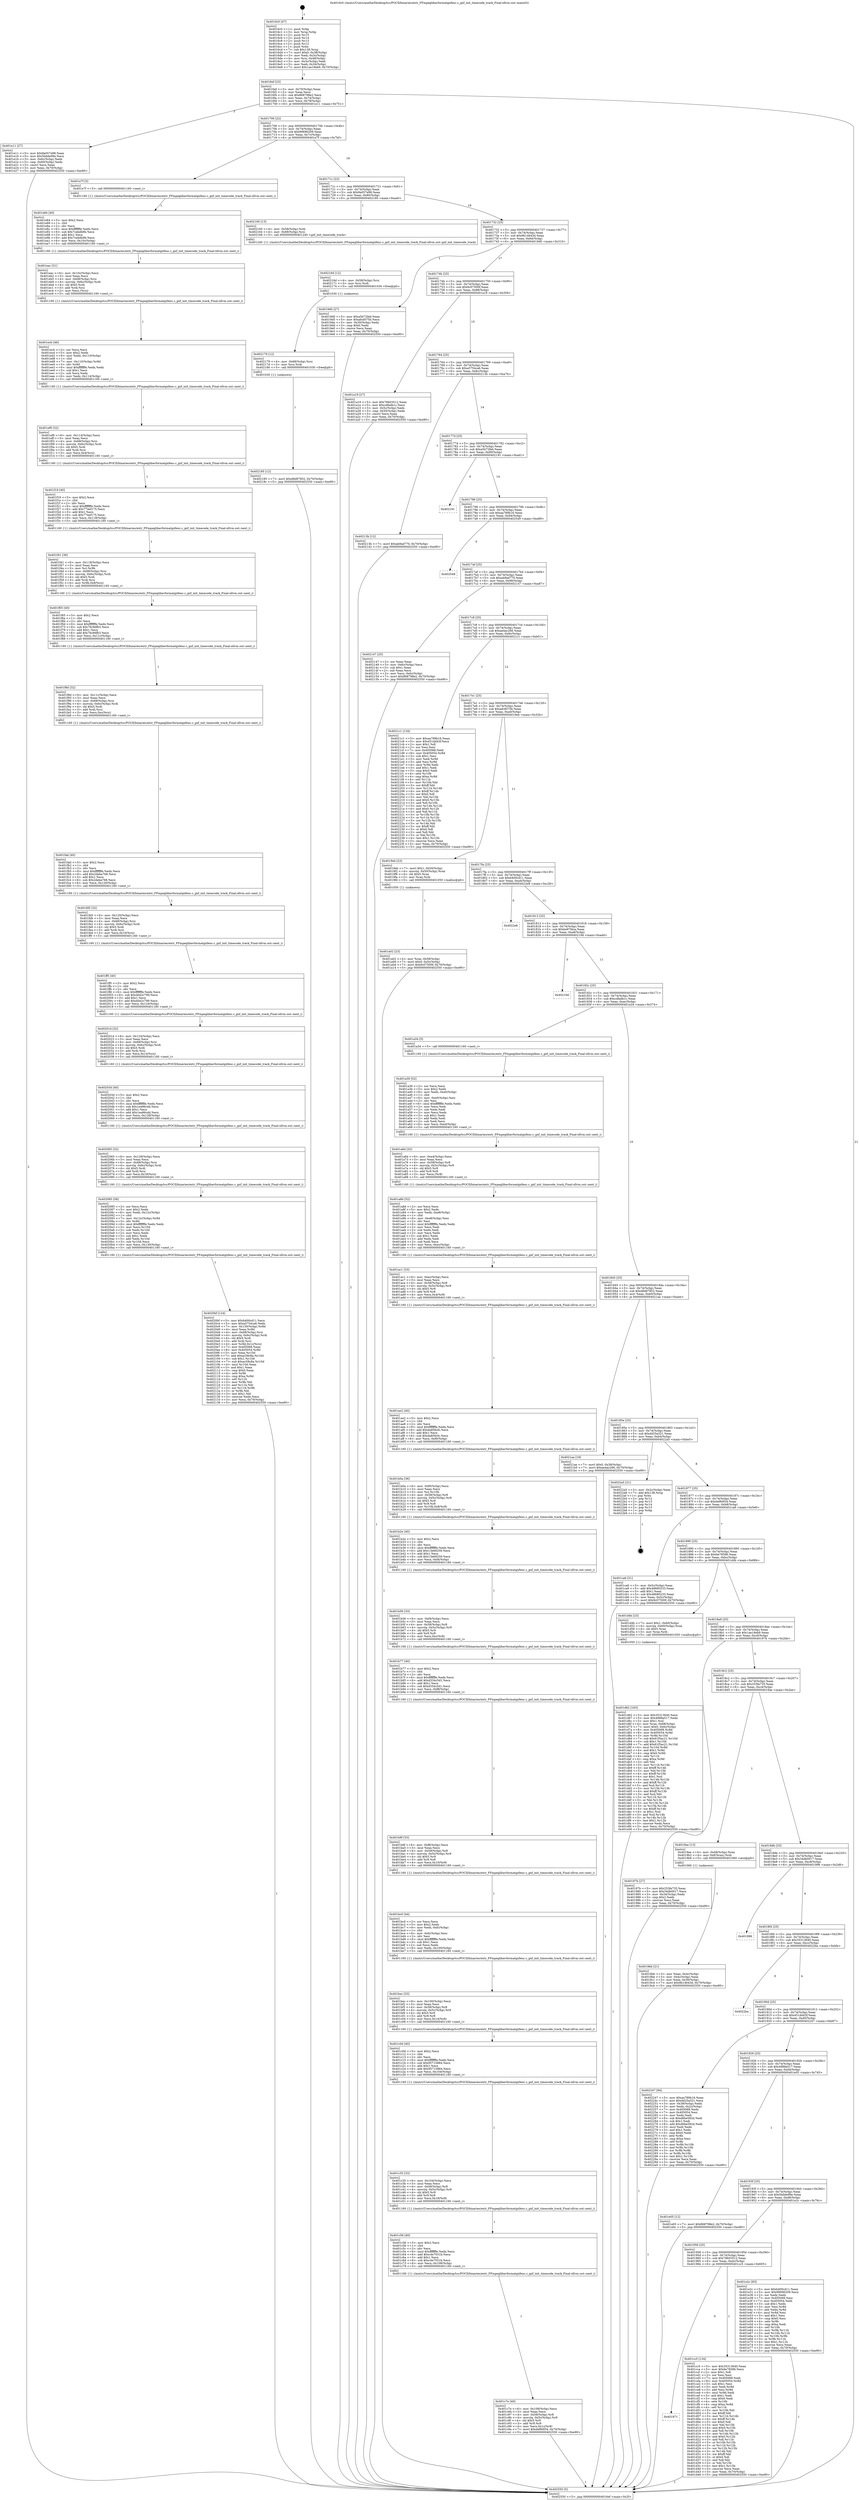 digraph "0x4016c0" {
  label = "0x4016c0 (/mnt/c/Users/mathe/Desktop/tcc/POCII/binaries/extr_FFmpeglibavformatgxfenc.c_gxf_init_timecode_track_Final-ollvm.out::main(0))"
  labelloc = "t"
  node[shape=record]

  Entry [label="",width=0.3,height=0.3,shape=circle,fillcolor=black,style=filled]
  "0x4016ef" [label="{
     0x4016ef [23]\l
     | [instrs]\l
     &nbsp;&nbsp;0x4016ef \<+3\>: mov -0x70(%rbp),%eax\l
     &nbsp;&nbsp;0x4016f2 \<+2\>: mov %eax,%ecx\l
     &nbsp;&nbsp;0x4016f4 \<+6\>: sub $0x868798e2,%ecx\l
     &nbsp;&nbsp;0x4016fa \<+3\>: mov %eax,-0x74(%rbp)\l
     &nbsp;&nbsp;0x4016fd \<+3\>: mov %ecx,-0x78(%rbp)\l
     &nbsp;&nbsp;0x401700 \<+6\>: je 0000000000401e11 \<main+0x751\>\l
  }"]
  "0x401e11" [label="{
     0x401e11 [27]\l
     | [instrs]\l
     &nbsp;&nbsp;0x401e11 \<+5\>: mov $0x9a057e98,%eax\l
     &nbsp;&nbsp;0x401e16 \<+5\>: mov $0x5bdde99e,%ecx\l
     &nbsp;&nbsp;0x401e1b \<+3\>: mov -0x6c(%rbp),%edx\l
     &nbsp;&nbsp;0x401e1e \<+3\>: cmp -0x60(%rbp),%edx\l
     &nbsp;&nbsp;0x401e21 \<+3\>: cmovl %ecx,%eax\l
     &nbsp;&nbsp;0x401e24 \<+3\>: mov %eax,-0x70(%rbp)\l
     &nbsp;&nbsp;0x401e27 \<+5\>: jmp 0000000000402550 \<main+0xe90\>\l
  }"]
  "0x401706" [label="{
     0x401706 [22]\l
     | [instrs]\l
     &nbsp;&nbsp;0x401706 \<+5\>: jmp 000000000040170b \<main+0x4b\>\l
     &nbsp;&nbsp;0x40170b \<+3\>: mov -0x74(%rbp),%eax\l
     &nbsp;&nbsp;0x40170e \<+5\>: sub $0x99696209,%eax\l
     &nbsp;&nbsp;0x401713 \<+3\>: mov %eax,-0x7c(%rbp)\l
     &nbsp;&nbsp;0x401716 \<+6\>: je 0000000000401e7f \<main+0x7bf\>\l
  }"]
  Exit [label="",width=0.3,height=0.3,shape=circle,fillcolor=black,style=filled,peripheries=2]
  "0x401e7f" [label="{
     0x401e7f [5]\l
     | [instrs]\l
     &nbsp;&nbsp;0x401e7f \<+5\>: call 0000000000401160 \<next_i\>\l
     | [calls]\l
     &nbsp;&nbsp;0x401160 \{1\} (/mnt/c/Users/mathe/Desktop/tcc/POCII/binaries/extr_FFmpeglibavformatgxfenc.c_gxf_init_timecode_track_Final-ollvm.out::next_i)\l
  }"]
  "0x40171c" [label="{
     0x40171c [22]\l
     | [instrs]\l
     &nbsp;&nbsp;0x40171c \<+5\>: jmp 0000000000401721 \<main+0x61\>\l
     &nbsp;&nbsp;0x401721 \<+3\>: mov -0x74(%rbp),%eax\l
     &nbsp;&nbsp;0x401724 \<+5\>: sub $0x9a057e98,%eax\l
     &nbsp;&nbsp;0x401729 \<+3\>: mov %eax,-0x80(%rbp)\l
     &nbsp;&nbsp;0x40172c \<+6\>: je 0000000000402160 \<main+0xaa0\>\l
  }"]
  "0x402185" [label="{
     0x402185 [12]\l
     | [instrs]\l
     &nbsp;&nbsp;0x402185 \<+7\>: movl $0xd8d87852,-0x70(%rbp)\l
     &nbsp;&nbsp;0x40218c \<+5\>: jmp 0000000000402550 \<main+0xe90\>\l
  }"]
  "0x402160" [label="{
     0x402160 [13]\l
     | [instrs]\l
     &nbsp;&nbsp;0x402160 \<+4\>: mov -0x58(%rbp),%rdi\l
     &nbsp;&nbsp;0x402164 \<+4\>: mov -0x68(%rbp),%rsi\l
     &nbsp;&nbsp;0x402168 \<+5\>: call 0000000000401240 \<gxf_init_timecode_track\>\l
     | [calls]\l
     &nbsp;&nbsp;0x401240 \{1\} (/mnt/c/Users/mathe/Desktop/tcc/POCII/binaries/extr_FFmpeglibavformatgxfenc.c_gxf_init_timecode_track_Final-ollvm.out::gxf_init_timecode_track)\l
  }"]
  "0x401732" [label="{
     0x401732 [25]\l
     | [instrs]\l
     &nbsp;&nbsp;0x401732 \<+5\>: jmp 0000000000401737 \<main+0x77\>\l
     &nbsp;&nbsp;0x401737 \<+3\>: mov -0x74(%rbp),%eax\l
     &nbsp;&nbsp;0x40173a \<+5\>: sub $0x9b14643d,%eax\l
     &nbsp;&nbsp;0x40173f \<+6\>: mov %eax,-0x84(%rbp)\l
     &nbsp;&nbsp;0x401745 \<+6\>: je 00000000004019d0 \<main+0x310\>\l
  }"]
  "0x402179" [label="{
     0x402179 [12]\l
     | [instrs]\l
     &nbsp;&nbsp;0x402179 \<+4\>: mov -0x68(%rbp),%rsi\l
     &nbsp;&nbsp;0x40217d \<+3\>: mov %rsi,%rdi\l
     &nbsp;&nbsp;0x402180 \<+5\>: call 0000000000401030 \<free@plt\>\l
     | [calls]\l
     &nbsp;&nbsp;0x401030 \{1\} (unknown)\l
  }"]
  "0x4019d0" [label="{
     0x4019d0 [27]\l
     | [instrs]\l
     &nbsp;&nbsp;0x4019d0 \<+5\>: mov $0xa5b72feb,%eax\l
     &nbsp;&nbsp;0x4019d5 \<+5\>: mov $0xafcd075b,%ecx\l
     &nbsp;&nbsp;0x4019da \<+3\>: mov -0x30(%rbp),%edx\l
     &nbsp;&nbsp;0x4019dd \<+3\>: cmp $0x0,%edx\l
     &nbsp;&nbsp;0x4019e0 \<+3\>: cmove %ecx,%eax\l
     &nbsp;&nbsp;0x4019e3 \<+3\>: mov %eax,-0x70(%rbp)\l
     &nbsp;&nbsp;0x4019e6 \<+5\>: jmp 0000000000402550 \<main+0xe90\>\l
  }"]
  "0x40174b" [label="{
     0x40174b [25]\l
     | [instrs]\l
     &nbsp;&nbsp;0x40174b \<+5\>: jmp 0000000000401750 \<main+0x90\>\l
     &nbsp;&nbsp;0x401750 \<+3\>: mov -0x74(%rbp),%eax\l
     &nbsp;&nbsp;0x401753 \<+5\>: sub $0x9c07500f,%eax\l
     &nbsp;&nbsp;0x401758 \<+6\>: mov %eax,-0x88(%rbp)\l
     &nbsp;&nbsp;0x40175e \<+6\>: je 0000000000401a19 \<main+0x359\>\l
  }"]
  "0x40216d" [label="{
     0x40216d [12]\l
     | [instrs]\l
     &nbsp;&nbsp;0x40216d \<+4\>: mov -0x58(%rbp),%rsi\l
     &nbsp;&nbsp;0x402171 \<+3\>: mov %rsi,%rdi\l
     &nbsp;&nbsp;0x402174 \<+5\>: call 0000000000401030 \<free@plt\>\l
     | [calls]\l
     &nbsp;&nbsp;0x401030 \{1\} (unknown)\l
  }"]
  "0x401a19" [label="{
     0x401a19 [27]\l
     | [instrs]\l
     &nbsp;&nbsp;0x401a19 \<+5\>: mov $0x78603512,%eax\l
     &nbsp;&nbsp;0x401a1e \<+5\>: mov $0xcdfadb1c,%ecx\l
     &nbsp;&nbsp;0x401a23 \<+3\>: mov -0x5c(%rbp),%edx\l
     &nbsp;&nbsp;0x401a26 \<+3\>: cmp -0x50(%rbp),%edx\l
     &nbsp;&nbsp;0x401a29 \<+3\>: cmovl %ecx,%eax\l
     &nbsp;&nbsp;0x401a2c \<+3\>: mov %eax,-0x70(%rbp)\l
     &nbsp;&nbsp;0x401a2f \<+5\>: jmp 0000000000402550 \<main+0xe90\>\l
  }"]
  "0x401764" [label="{
     0x401764 [25]\l
     | [instrs]\l
     &nbsp;&nbsp;0x401764 \<+5\>: jmp 0000000000401769 \<main+0xa9\>\l
     &nbsp;&nbsp;0x401769 \<+3\>: mov -0x74(%rbp),%eax\l
     &nbsp;&nbsp;0x40176c \<+5\>: sub $0xa5754ca6,%eax\l
     &nbsp;&nbsp;0x401771 \<+6\>: mov %eax,-0x8c(%rbp)\l
     &nbsp;&nbsp;0x401777 \<+6\>: je 000000000040213b \<main+0xa7b\>\l
  }"]
  "0x4020bf" [label="{
     0x4020bf [124]\l
     | [instrs]\l
     &nbsp;&nbsp;0x4020bf \<+5\>: mov $0xb400cd11,%ecx\l
     &nbsp;&nbsp;0x4020c4 \<+5\>: mov $0xa5754ca6,%edx\l
     &nbsp;&nbsp;0x4020c9 \<+7\>: mov -0x130(%rbp),%r8d\l
     &nbsp;&nbsp;0x4020d0 \<+4\>: imul %eax,%r8d\l
     &nbsp;&nbsp;0x4020d4 \<+4\>: mov -0x68(%rbp),%rsi\l
     &nbsp;&nbsp;0x4020d8 \<+4\>: movslq -0x6c(%rbp),%rdi\l
     &nbsp;&nbsp;0x4020dc \<+4\>: shl $0x5,%rdi\l
     &nbsp;&nbsp;0x4020e0 \<+3\>: add %rdi,%rsi\l
     &nbsp;&nbsp;0x4020e3 \<+4\>: mov %r8d,0x1c(%rsi)\l
     &nbsp;&nbsp;0x4020e7 \<+7\>: mov 0x405068,%eax\l
     &nbsp;&nbsp;0x4020ee \<+8\>: mov 0x405054,%r8d\l
     &nbsp;&nbsp;0x4020f6 \<+3\>: mov %eax,%r10d\l
     &nbsp;&nbsp;0x4020f9 \<+7\>: add $0xac58c8a,%r10d\l
     &nbsp;&nbsp;0x402100 \<+4\>: sub $0x1,%r10d\l
     &nbsp;&nbsp;0x402104 \<+7\>: sub $0xac58c8a,%r10d\l
     &nbsp;&nbsp;0x40210b \<+4\>: imul %r10d,%eax\l
     &nbsp;&nbsp;0x40210f \<+3\>: and $0x1,%eax\l
     &nbsp;&nbsp;0x402112 \<+3\>: cmp $0x0,%eax\l
     &nbsp;&nbsp;0x402115 \<+4\>: sete %r9b\l
     &nbsp;&nbsp;0x402119 \<+4\>: cmp $0xa,%r8d\l
     &nbsp;&nbsp;0x40211d \<+4\>: setl %r11b\l
     &nbsp;&nbsp;0x402121 \<+3\>: mov %r9b,%bl\l
     &nbsp;&nbsp;0x402124 \<+3\>: and %r11b,%bl\l
     &nbsp;&nbsp;0x402127 \<+3\>: xor %r11b,%r9b\l
     &nbsp;&nbsp;0x40212a \<+3\>: or %r9b,%bl\l
     &nbsp;&nbsp;0x40212d \<+3\>: test $0x1,%bl\l
     &nbsp;&nbsp;0x402130 \<+3\>: cmovne %edx,%ecx\l
     &nbsp;&nbsp;0x402133 \<+3\>: mov %ecx,-0x70(%rbp)\l
     &nbsp;&nbsp;0x402136 \<+5\>: jmp 0000000000402550 \<main+0xe90\>\l
  }"]
  "0x40213b" [label="{
     0x40213b [12]\l
     | [instrs]\l
     &nbsp;&nbsp;0x40213b \<+7\>: movl $0xab9ad770,-0x70(%rbp)\l
     &nbsp;&nbsp;0x402142 \<+5\>: jmp 0000000000402550 \<main+0xe90\>\l
  }"]
  "0x40177d" [label="{
     0x40177d [25]\l
     | [instrs]\l
     &nbsp;&nbsp;0x40177d \<+5\>: jmp 0000000000401782 \<main+0xc2\>\l
     &nbsp;&nbsp;0x401782 \<+3\>: mov -0x74(%rbp),%eax\l
     &nbsp;&nbsp;0x401785 \<+5\>: sub $0xa5b72feb,%eax\l
     &nbsp;&nbsp;0x40178a \<+6\>: mov %eax,-0x90(%rbp)\l
     &nbsp;&nbsp;0x401790 \<+6\>: je 0000000000402191 \<main+0xad1\>\l
  }"]
  "0x402085" [label="{
     0x402085 [58]\l
     | [instrs]\l
     &nbsp;&nbsp;0x402085 \<+2\>: xor %ecx,%ecx\l
     &nbsp;&nbsp;0x402087 \<+5\>: mov $0x2,%edx\l
     &nbsp;&nbsp;0x40208c \<+6\>: mov %edx,-0x12c(%rbp)\l
     &nbsp;&nbsp;0x402092 \<+1\>: cltd\l
     &nbsp;&nbsp;0x402093 \<+7\>: mov -0x12c(%rbp),%r8d\l
     &nbsp;&nbsp;0x40209a \<+3\>: idiv %r8d\l
     &nbsp;&nbsp;0x40209d \<+6\>: imul $0xfffffffe,%edx,%edx\l
     &nbsp;&nbsp;0x4020a3 \<+3\>: mov %ecx,%r10d\l
     &nbsp;&nbsp;0x4020a6 \<+3\>: sub %edx,%r10d\l
     &nbsp;&nbsp;0x4020a9 \<+2\>: mov %ecx,%edx\l
     &nbsp;&nbsp;0x4020ab \<+3\>: sub $0x1,%edx\l
     &nbsp;&nbsp;0x4020ae \<+3\>: add %edx,%r10d\l
     &nbsp;&nbsp;0x4020b1 \<+3\>: sub %r10d,%ecx\l
     &nbsp;&nbsp;0x4020b4 \<+6\>: mov %ecx,-0x130(%rbp)\l
     &nbsp;&nbsp;0x4020ba \<+5\>: call 0000000000401160 \<next_i\>\l
     | [calls]\l
     &nbsp;&nbsp;0x401160 \{1\} (/mnt/c/Users/mathe/Desktop/tcc/POCII/binaries/extr_FFmpeglibavformatgxfenc.c_gxf_init_timecode_track_Final-ollvm.out::next_i)\l
  }"]
  "0x402191" [label="{
     0x402191\l
  }", style=dashed]
  "0x401796" [label="{
     0x401796 [25]\l
     | [instrs]\l
     &nbsp;&nbsp;0x401796 \<+5\>: jmp 000000000040179b \<main+0xdb\>\l
     &nbsp;&nbsp;0x40179b \<+3\>: mov -0x74(%rbp),%eax\l
     &nbsp;&nbsp;0x40179e \<+5\>: sub $0xaa789b16,%eax\l
     &nbsp;&nbsp;0x4017a3 \<+6\>: mov %eax,-0x94(%rbp)\l
     &nbsp;&nbsp;0x4017a9 \<+6\>: je 0000000000402549 \<main+0xe89\>\l
  }"]
  "0x402065" [label="{
     0x402065 [32]\l
     | [instrs]\l
     &nbsp;&nbsp;0x402065 \<+6\>: mov -0x128(%rbp),%ecx\l
     &nbsp;&nbsp;0x40206b \<+3\>: imul %eax,%ecx\l
     &nbsp;&nbsp;0x40206e \<+4\>: mov -0x68(%rbp),%rsi\l
     &nbsp;&nbsp;0x402072 \<+4\>: movslq -0x6c(%rbp),%rdi\l
     &nbsp;&nbsp;0x402076 \<+4\>: shl $0x5,%rdi\l
     &nbsp;&nbsp;0x40207a \<+3\>: add %rdi,%rsi\l
     &nbsp;&nbsp;0x40207d \<+3\>: mov %ecx,0x18(%rsi)\l
     &nbsp;&nbsp;0x402080 \<+5\>: call 0000000000401160 \<next_i\>\l
     | [calls]\l
     &nbsp;&nbsp;0x401160 \{1\} (/mnt/c/Users/mathe/Desktop/tcc/POCII/binaries/extr_FFmpeglibavformatgxfenc.c_gxf_init_timecode_track_Final-ollvm.out::next_i)\l
  }"]
  "0x402549" [label="{
     0x402549\l
  }", style=dashed]
  "0x4017af" [label="{
     0x4017af [25]\l
     | [instrs]\l
     &nbsp;&nbsp;0x4017af \<+5\>: jmp 00000000004017b4 \<main+0xf4\>\l
     &nbsp;&nbsp;0x4017b4 \<+3\>: mov -0x74(%rbp),%eax\l
     &nbsp;&nbsp;0x4017b7 \<+5\>: sub $0xab9ad770,%eax\l
     &nbsp;&nbsp;0x4017bc \<+6\>: mov %eax,-0x98(%rbp)\l
     &nbsp;&nbsp;0x4017c2 \<+6\>: je 0000000000402147 \<main+0xa87\>\l
  }"]
  "0x40203d" [label="{
     0x40203d [40]\l
     | [instrs]\l
     &nbsp;&nbsp;0x40203d \<+5\>: mov $0x2,%ecx\l
     &nbsp;&nbsp;0x402042 \<+1\>: cltd\l
     &nbsp;&nbsp;0x402043 \<+2\>: idiv %ecx\l
     &nbsp;&nbsp;0x402045 \<+6\>: imul $0xfffffffe,%edx,%ecx\l
     &nbsp;&nbsp;0x40204b \<+6\>: sub $0x1ea96cdd,%ecx\l
     &nbsp;&nbsp;0x402051 \<+3\>: add $0x1,%ecx\l
     &nbsp;&nbsp;0x402054 \<+6\>: add $0x1ea96cdd,%ecx\l
     &nbsp;&nbsp;0x40205a \<+6\>: mov %ecx,-0x128(%rbp)\l
     &nbsp;&nbsp;0x402060 \<+5\>: call 0000000000401160 \<next_i\>\l
     | [calls]\l
     &nbsp;&nbsp;0x401160 \{1\} (/mnt/c/Users/mathe/Desktop/tcc/POCII/binaries/extr_FFmpeglibavformatgxfenc.c_gxf_init_timecode_track_Final-ollvm.out::next_i)\l
  }"]
  "0x402147" [label="{
     0x402147 [25]\l
     | [instrs]\l
     &nbsp;&nbsp;0x402147 \<+2\>: xor %eax,%eax\l
     &nbsp;&nbsp;0x402149 \<+3\>: mov -0x6c(%rbp),%ecx\l
     &nbsp;&nbsp;0x40214c \<+3\>: sub $0x1,%eax\l
     &nbsp;&nbsp;0x40214f \<+2\>: sub %eax,%ecx\l
     &nbsp;&nbsp;0x402151 \<+3\>: mov %ecx,-0x6c(%rbp)\l
     &nbsp;&nbsp;0x402154 \<+7\>: movl $0x868798e2,-0x70(%rbp)\l
     &nbsp;&nbsp;0x40215b \<+5\>: jmp 0000000000402550 \<main+0xe90\>\l
  }"]
  "0x4017c8" [label="{
     0x4017c8 [25]\l
     | [instrs]\l
     &nbsp;&nbsp;0x4017c8 \<+5\>: jmp 00000000004017cd \<main+0x10d\>\l
     &nbsp;&nbsp;0x4017cd \<+3\>: mov -0x74(%rbp),%eax\l
     &nbsp;&nbsp;0x4017d0 \<+5\>: sub $0xae4ac266,%eax\l
     &nbsp;&nbsp;0x4017d5 \<+6\>: mov %eax,-0x9c(%rbp)\l
     &nbsp;&nbsp;0x4017db \<+6\>: je 00000000004021c1 \<main+0xb01\>\l
  }"]
  "0x40201d" [label="{
     0x40201d [32]\l
     | [instrs]\l
     &nbsp;&nbsp;0x40201d \<+6\>: mov -0x124(%rbp),%ecx\l
     &nbsp;&nbsp;0x402023 \<+3\>: imul %eax,%ecx\l
     &nbsp;&nbsp;0x402026 \<+4\>: mov -0x68(%rbp),%rsi\l
     &nbsp;&nbsp;0x40202a \<+4\>: movslq -0x6c(%rbp),%rdi\l
     &nbsp;&nbsp;0x40202e \<+4\>: shl $0x5,%rdi\l
     &nbsp;&nbsp;0x402032 \<+3\>: add %rdi,%rsi\l
     &nbsp;&nbsp;0x402035 \<+3\>: mov %ecx,0x14(%rsi)\l
     &nbsp;&nbsp;0x402038 \<+5\>: call 0000000000401160 \<next_i\>\l
     | [calls]\l
     &nbsp;&nbsp;0x401160 \{1\} (/mnt/c/Users/mathe/Desktop/tcc/POCII/binaries/extr_FFmpeglibavformatgxfenc.c_gxf_init_timecode_track_Final-ollvm.out::next_i)\l
  }"]
  "0x4021c1" [label="{
     0x4021c1 [134]\l
     | [instrs]\l
     &nbsp;&nbsp;0x4021c1 \<+5\>: mov $0xaa789b16,%eax\l
     &nbsp;&nbsp;0x4021c6 \<+5\>: mov $0x451dd43f,%ecx\l
     &nbsp;&nbsp;0x4021cb \<+2\>: mov $0x1,%dl\l
     &nbsp;&nbsp;0x4021cd \<+2\>: xor %esi,%esi\l
     &nbsp;&nbsp;0x4021cf \<+7\>: mov 0x405068,%edi\l
     &nbsp;&nbsp;0x4021d6 \<+8\>: mov 0x405054,%r8d\l
     &nbsp;&nbsp;0x4021de \<+3\>: sub $0x1,%esi\l
     &nbsp;&nbsp;0x4021e1 \<+3\>: mov %edi,%r9d\l
     &nbsp;&nbsp;0x4021e4 \<+3\>: add %esi,%r9d\l
     &nbsp;&nbsp;0x4021e7 \<+4\>: imul %r9d,%edi\l
     &nbsp;&nbsp;0x4021eb \<+3\>: and $0x1,%edi\l
     &nbsp;&nbsp;0x4021ee \<+3\>: cmp $0x0,%edi\l
     &nbsp;&nbsp;0x4021f1 \<+4\>: sete %r10b\l
     &nbsp;&nbsp;0x4021f5 \<+4\>: cmp $0xa,%r8d\l
     &nbsp;&nbsp;0x4021f9 \<+4\>: setl %r11b\l
     &nbsp;&nbsp;0x4021fd \<+3\>: mov %r10b,%bl\l
     &nbsp;&nbsp;0x402200 \<+3\>: xor $0xff,%bl\l
     &nbsp;&nbsp;0x402203 \<+3\>: mov %r11b,%r14b\l
     &nbsp;&nbsp;0x402206 \<+4\>: xor $0xff,%r14b\l
     &nbsp;&nbsp;0x40220a \<+3\>: xor $0x0,%dl\l
     &nbsp;&nbsp;0x40220d \<+3\>: mov %bl,%r15b\l
     &nbsp;&nbsp;0x402210 \<+4\>: and $0x0,%r15b\l
     &nbsp;&nbsp;0x402214 \<+3\>: and %dl,%r10b\l
     &nbsp;&nbsp;0x402217 \<+3\>: mov %r14b,%r12b\l
     &nbsp;&nbsp;0x40221a \<+4\>: and $0x0,%r12b\l
     &nbsp;&nbsp;0x40221e \<+3\>: and %dl,%r11b\l
     &nbsp;&nbsp;0x402221 \<+3\>: or %r10b,%r15b\l
     &nbsp;&nbsp;0x402224 \<+3\>: or %r11b,%r12b\l
     &nbsp;&nbsp;0x402227 \<+3\>: xor %r12b,%r15b\l
     &nbsp;&nbsp;0x40222a \<+3\>: or %r14b,%bl\l
     &nbsp;&nbsp;0x40222d \<+3\>: xor $0xff,%bl\l
     &nbsp;&nbsp;0x402230 \<+3\>: or $0x0,%dl\l
     &nbsp;&nbsp;0x402233 \<+2\>: and %dl,%bl\l
     &nbsp;&nbsp;0x402235 \<+3\>: or %bl,%r15b\l
     &nbsp;&nbsp;0x402238 \<+4\>: test $0x1,%r15b\l
     &nbsp;&nbsp;0x40223c \<+3\>: cmovne %ecx,%eax\l
     &nbsp;&nbsp;0x40223f \<+3\>: mov %eax,-0x70(%rbp)\l
     &nbsp;&nbsp;0x402242 \<+5\>: jmp 0000000000402550 \<main+0xe90\>\l
  }"]
  "0x4017e1" [label="{
     0x4017e1 [25]\l
     | [instrs]\l
     &nbsp;&nbsp;0x4017e1 \<+5\>: jmp 00000000004017e6 \<main+0x126\>\l
     &nbsp;&nbsp;0x4017e6 \<+3\>: mov -0x74(%rbp),%eax\l
     &nbsp;&nbsp;0x4017e9 \<+5\>: sub $0xafcd075b,%eax\l
     &nbsp;&nbsp;0x4017ee \<+6\>: mov %eax,-0xa0(%rbp)\l
     &nbsp;&nbsp;0x4017f4 \<+6\>: je 00000000004019eb \<main+0x32b\>\l
  }"]
  "0x401ff5" [label="{
     0x401ff5 [40]\l
     | [instrs]\l
     &nbsp;&nbsp;0x401ff5 \<+5\>: mov $0x2,%ecx\l
     &nbsp;&nbsp;0x401ffa \<+1\>: cltd\l
     &nbsp;&nbsp;0x401ffb \<+2\>: idiv %ecx\l
     &nbsp;&nbsp;0x401ffd \<+6\>: imul $0xfffffffe,%edx,%ecx\l
     &nbsp;&nbsp;0x402003 \<+6\>: sub $0xdd42c799,%ecx\l
     &nbsp;&nbsp;0x402009 \<+3\>: add $0x1,%ecx\l
     &nbsp;&nbsp;0x40200c \<+6\>: add $0xdd42c799,%ecx\l
     &nbsp;&nbsp;0x402012 \<+6\>: mov %ecx,-0x124(%rbp)\l
     &nbsp;&nbsp;0x402018 \<+5\>: call 0000000000401160 \<next_i\>\l
     | [calls]\l
     &nbsp;&nbsp;0x401160 \{1\} (/mnt/c/Users/mathe/Desktop/tcc/POCII/binaries/extr_FFmpeglibavformatgxfenc.c_gxf_init_timecode_track_Final-ollvm.out::next_i)\l
  }"]
  "0x4019eb" [label="{
     0x4019eb [23]\l
     | [instrs]\l
     &nbsp;&nbsp;0x4019eb \<+7\>: movl $0x1,-0x50(%rbp)\l
     &nbsp;&nbsp;0x4019f2 \<+4\>: movslq -0x50(%rbp),%rax\l
     &nbsp;&nbsp;0x4019f6 \<+4\>: shl $0x5,%rax\l
     &nbsp;&nbsp;0x4019fa \<+3\>: mov %rax,%rdi\l
     &nbsp;&nbsp;0x4019fd \<+5\>: call 0000000000401050 \<malloc@plt\>\l
     | [calls]\l
     &nbsp;&nbsp;0x401050 \{1\} (unknown)\l
  }"]
  "0x4017fa" [label="{
     0x4017fa [25]\l
     | [instrs]\l
     &nbsp;&nbsp;0x4017fa \<+5\>: jmp 00000000004017ff \<main+0x13f\>\l
     &nbsp;&nbsp;0x4017ff \<+3\>: mov -0x74(%rbp),%eax\l
     &nbsp;&nbsp;0x401802 \<+5\>: sub $0xb400cd11,%eax\l
     &nbsp;&nbsp;0x401807 \<+6\>: mov %eax,-0xa4(%rbp)\l
     &nbsp;&nbsp;0x40180d \<+6\>: je 00000000004022e8 \<main+0xc28\>\l
  }"]
  "0x401fd5" [label="{
     0x401fd5 [32]\l
     | [instrs]\l
     &nbsp;&nbsp;0x401fd5 \<+6\>: mov -0x120(%rbp),%ecx\l
     &nbsp;&nbsp;0x401fdb \<+3\>: imul %eax,%ecx\l
     &nbsp;&nbsp;0x401fde \<+4\>: mov -0x68(%rbp),%rsi\l
     &nbsp;&nbsp;0x401fe2 \<+4\>: movslq -0x6c(%rbp),%rdi\l
     &nbsp;&nbsp;0x401fe6 \<+4\>: shl $0x5,%rdi\l
     &nbsp;&nbsp;0x401fea \<+3\>: add %rdi,%rsi\l
     &nbsp;&nbsp;0x401fed \<+3\>: mov %ecx,0x10(%rsi)\l
     &nbsp;&nbsp;0x401ff0 \<+5\>: call 0000000000401160 \<next_i\>\l
     | [calls]\l
     &nbsp;&nbsp;0x401160 \{1\} (/mnt/c/Users/mathe/Desktop/tcc/POCII/binaries/extr_FFmpeglibavformatgxfenc.c_gxf_init_timecode_track_Final-ollvm.out::next_i)\l
  }"]
  "0x4022e8" [label="{
     0x4022e8\l
  }", style=dashed]
  "0x401813" [label="{
     0x401813 [25]\l
     | [instrs]\l
     &nbsp;&nbsp;0x401813 \<+5\>: jmp 0000000000401818 \<main+0x158\>\l
     &nbsp;&nbsp;0x401818 \<+3\>: mov -0x74(%rbp),%eax\l
     &nbsp;&nbsp;0x40181b \<+5\>: sub $0xbe97fdca,%eax\l
     &nbsp;&nbsp;0x401820 \<+6\>: mov %eax,-0xa8(%rbp)\l
     &nbsp;&nbsp;0x401826 \<+6\>: je 000000000040219d \<main+0xadd\>\l
  }"]
  "0x401fad" [label="{
     0x401fad [40]\l
     | [instrs]\l
     &nbsp;&nbsp;0x401fad \<+5\>: mov $0x2,%ecx\l
     &nbsp;&nbsp;0x401fb2 \<+1\>: cltd\l
     &nbsp;&nbsp;0x401fb3 \<+2\>: idiv %ecx\l
     &nbsp;&nbsp;0x401fb5 \<+6\>: imul $0xfffffffe,%edx,%ecx\l
     &nbsp;&nbsp;0x401fbb \<+6\>: add $0x2deba768,%ecx\l
     &nbsp;&nbsp;0x401fc1 \<+3\>: add $0x1,%ecx\l
     &nbsp;&nbsp;0x401fc4 \<+6\>: sub $0x2deba768,%ecx\l
     &nbsp;&nbsp;0x401fca \<+6\>: mov %ecx,-0x120(%rbp)\l
     &nbsp;&nbsp;0x401fd0 \<+5\>: call 0000000000401160 \<next_i\>\l
     | [calls]\l
     &nbsp;&nbsp;0x401160 \{1\} (/mnt/c/Users/mathe/Desktop/tcc/POCII/binaries/extr_FFmpeglibavformatgxfenc.c_gxf_init_timecode_track_Final-ollvm.out::next_i)\l
  }"]
  "0x40219d" [label="{
     0x40219d\l
  }", style=dashed]
  "0x40182c" [label="{
     0x40182c [25]\l
     | [instrs]\l
     &nbsp;&nbsp;0x40182c \<+5\>: jmp 0000000000401831 \<main+0x171\>\l
     &nbsp;&nbsp;0x401831 \<+3\>: mov -0x74(%rbp),%eax\l
     &nbsp;&nbsp;0x401834 \<+5\>: sub $0xcdfadb1c,%eax\l
     &nbsp;&nbsp;0x401839 \<+6\>: mov %eax,-0xac(%rbp)\l
     &nbsp;&nbsp;0x40183f \<+6\>: je 0000000000401a34 \<main+0x374\>\l
  }"]
  "0x401f8d" [label="{
     0x401f8d [32]\l
     | [instrs]\l
     &nbsp;&nbsp;0x401f8d \<+6\>: mov -0x11c(%rbp),%ecx\l
     &nbsp;&nbsp;0x401f93 \<+3\>: imul %eax,%ecx\l
     &nbsp;&nbsp;0x401f96 \<+4\>: mov -0x68(%rbp),%rsi\l
     &nbsp;&nbsp;0x401f9a \<+4\>: movslq -0x6c(%rbp),%rdi\l
     &nbsp;&nbsp;0x401f9e \<+4\>: shl $0x5,%rdi\l
     &nbsp;&nbsp;0x401fa2 \<+3\>: add %rdi,%rsi\l
     &nbsp;&nbsp;0x401fa5 \<+3\>: mov %ecx,0xc(%rsi)\l
     &nbsp;&nbsp;0x401fa8 \<+5\>: call 0000000000401160 \<next_i\>\l
     | [calls]\l
     &nbsp;&nbsp;0x401160 \{1\} (/mnt/c/Users/mathe/Desktop/tcc/POCII/binaries/extr_FFmpeglibavformatgxfenc.c_gxf_init_timecode_track_Final-ollvm.out::next_i)\l
  }"]
  "0x401a34" [label="{
     0x401a34 [5]\l
     | [instrs]\l
     &nbsp;&nbsp;0x401a34 \<+5\>: call 0000000000401160 \<next_i\>\l
     | [calls]\l
     &nbsp;&nbsp;0x401160 \{1\} (/mnt/c/Users/mathe/Desktop/tcc/POCII/binaries/extr_FFmpeglibavformatgxfenc.c_gxf_init_timecode_track_Final-ollvm.out::next_i)\l
  }"]
  "0x401845" [label="{
     0x401845 [25]\l
     | [instrs]\l
     &nbsp;&nbsp;0x401845 \<+5\>: jmp 000000000040184a \<main+0x18a\>\l
     &nbsp;&nbsp;0x40184a \<+3\>: mov -0x74(%rbp),%eax\l
     &nbsp;&nbsp;0x40184d \<+5\>: sub $0xd8d87852,%eax\l
     &nbsp;&nbsp;0x401852 \<+6\>: mov %eax,-0xb0(%rbp)\l
     &nbsp;&nbsp;0x401858 \<+6\>: je 00000000004021ae \<main+0xaee\>\l
  }"]
  "0x401f65" [label="{
     0x401f65 [40]\l
     | [instrs]\l
     &nbsp;&nbsp;0x401f65 \<+5\>: mov $0x2,%ecx\l
     &nbsp;&nbsp;0x401f6a \<+1\>: cltd\l
     &nbsp;&nbsp;0x401f6b \<+2\>: idiv %ecx\l
     &nbsp;&nbsp;0x401f6d \<+6\>: imul $0xfffffffe,%edx,%ecx\l
     &nbsp;&nbsp;0x401f73 \<+6\>: sub $0x76c9dfb3,%ecx\l
     &nbsp;&nbsp;0x401f79 \<+3\>: add $0x1,%ecx\l
     &nbsp;&nbsp;0x401f7c \<+6\>: add $0x76c9dfb3,%ecx\l
     &nbsp;&nbsp;0x401f82 \<+6\>: mov %ecx,-0x11c(%rbp)\l
     &nbsp;&nbsp;0x401f88 \<+5\>: call 0000000000401160 \<next_i\>\l
     | [calls]\l
     &nbsp;&nbsp;0x401160 \{1\} (/mnt/c/Users/mathe/Desktop/tcc/POCII/binaries/extr_FFmpeglibavformatgxfenc.c_gxf_init_timecode_track_Final-ollvm.out::next_i)\l
  }"]
  "0x4021ae" [label="{
     0x4021ae [19]\l
     | [instrs]\l
     &nbsp;&nbsp;0x4021ae \<+7\>: movl $0x0,-0x38(%rbp)\l
     &nbsp;&nbsp;0x4021b5 \<+7\>: movl $0xae4ac266,-0x70(%rbp)\l
     &nbsp;&nbsp;0x4021bc \<+5\>: jmp 0000000000402550 \<main+0xe90\>\l
  }"]
  "0x40185e" [label="{
     0x40185e [25]\l
     | [instrs]\l
     &nbsp;&nbsp;0x40185e \<+5\>: jmp 0000000000401863 \<main+0x1a3\>\l
     &nbsp;&nbsp;0x401863 \<+3\>: mov -0x74(%rbp),%eax\l
     &nbsp;&nbsp;0x401866 \<+5\>: sub $0xdd25a321,%eax\l
     &nbsp;&nbsp;0x40186b \<+6\>: mov %eax,-0xb4(%rbp)\l
     &nbsp;&nbsp;0x401871 \<+6\>: je 00000000004022a5 \<main+0xbe5\>\l
  }"]
  "0x401f41" [label="{
     0x401f41 [36]\l
     | [instrs]\l
     &nbsp;&nbsp;0x401f41 \<+6\>: mov -0x118(%rbp),%ecx\l
     &nbsp;&nbsp;0x401f47 \<+3\>: imul %eax,%ecx\l
     &nbsp;&nbsp;0x401f4a \<+3\>: mov %cl,%r9b\l
     &nbsp;&nbsp;0x401f4d \<+4\>: mov -0x68(%rbp),%rsi\l
     &nbsp;&nbsp;0x401f51 \<+4\>: movslq -0x6c(%rbp),%rdi\l
     &nbsp;&nbsp;0x401f55 \<+4\>: shl $0x5,%rdi\l
     &nbsp;&nbsp;0x401f59 \<+3\>: add %rdi,%rsi\l
     &nbsp;&nbsp;0x401f5c \<+4\>: mov %r9b,0x8(%rsi)\l
     &nbsp;&nbsp;0x401f60 \<+5\>: call 0000000000401160 \<next_i\>\l
     | [calls]\l
     &nbsp;&nbsp;0x401160 \{1\} (/mnt/c/Users/mathe/Desktop/tcc/POCII/binaries/extr_FFmpeglibavformatgxfenc.c_gxf_init_timecode_track_Final-ollvm.out::next_i)\l
  }"]
  "0x4022a5" [label="{
     0x4022a5 [21]\l
     | [instrs]\l
     &nbsp;&nbsp;0x4022a5 \<+3\>: mov -0x2c(%rbp),%eax\l
     &nbsp;&nbsp;0x4022a8 \<+7\>: add $0x138,%rsp\l
     &nbsp;&nbsp;0x4022af \<+1\>: pop %rbx\l
     &nbsp;&nbsp;0x4022b0 \<+2\>: pop %r12\l
     &nbsp;&nbsp;0x4022b2 \<+2\>: pop %r13\l
     &nbsp;&nbsp;0x4022b4 \<+2\>: pop %r14\l
     &nbsp;&nbsp;0x4022b6 \<+2\>: pop %r15\l
     &nbsp;&nbsp;0x4022b8 \<+1\>: pop %rbp\l
     &nbsp;&nbsp;0x4022b9 \<+1\>: ret\l
  }"]
  "0x401877" [label="{
     0x401877 [25]\l
     | [instrs]\l
     &nbsp;&nbsp;0x401877 \<+5\>: jmp 000000000040187c \<main+0x1bc\>\l
     &nbsp;&nbsp;0x40187c \<+3\>: mov -0x74(%rbp),%eax\l
     &nbsp;&nbsp;0x40187f \<+5\>: sub $0xdef60f34,%eax\l
     &nbsp;&nbsp;0x401884 \<+6\>: mov %eax,-0xb8(%rbp)\l
     &nbsp;&nbsp;0x40188a \<+6\>: je 0000000000401ca6 \<main+0x5e6\>\l
  }"]
  "0x401f19" [label="{
     0x401f19 [40]\l
     | [instrs]\l
     &nbsp;&nbsp;0x401f19 \<+5\>: mov $0x2,%ecx\l
     &nbsp;&nbsp;0x401f1e \<+1\>: cltd\l
     &nbsp;&nbsp;0x401f1f \<+2\>: idiv %ecx\l
     &nbsp;&nbsp;0x401f21 \<+6\>: imul $0xfffffffe,%edx,%ecx\l
     &nbsp;&nbsp;0x401f27 \<+6\>: add $0x774ef175,%ecx\l
     &nbsp;&nbsp;0x401f2d \<+3\>: add $0x1,%ecx\l
     &nbsp;&nbsp;0x401f30 \<+6\>: sub $0x774ef175,%ecx\l
     &nbsp;&nbsp;0x401f36 \<+6\>: mov %ecx,-0x118(%rbp)\l
     &nbsp;&nbsp;0x401f3c \<+5\>: call 0000000000401160 \<next_i\>\l
     | [calls]\l
     &nbsp;&nbsp;0x401160 \{1\} (/mnt/c/Users/mathe/Desktop/tcc/POCII/binaries/extr_FFmpeglibavformatgxfenc.c_gxf_init_timecode_track_Final-ollvm.out::next_i)\l
  }"]
  "0x401ca6" [label="{
     0x401ca6 [31]\l
     | [instrs]\l
     &nbsp;&nbsp;0x401ca6 \<+3\>: mov -0x5c(%rbp),%eax\l
     &nbsp;&nbsp;0x401ca9 \<+5\>: add $0x48680233,%eax\l
     &nbsp;&nbsp;0x401cae \<+3\>: add $0x1,%eax\l
     &nbsp;&nbsp;0x401cb1 \<+5\>: sub $0x48680233,%eax\l
     &nbsp;&nbsp;0x401cb6 \<+3\>: mov %eax,-0x5c(%rbp)\l
     &nbsp;&nbsp;0x401cb9 \<+7\>: movl $0x9c07500f,-0x70(%rbp)\l
     &nbsp;&nbsp;0x401cc0 \<+5\>: jmp 0000000000402550 \<main+0xe90\>\l
  }"]
  "0x401890" [label="{
     0x401890 [25]\l
     | [instrs]\l
     &nbsp;&nbsp;0x401890 \<+5\>: jmp 0000000000401895 \<main+0x1d5\>\l
     &nbsp;&nbsp;0x401895 \<+3\>: mov -0x74(%rbp),%eax\l
     &nbsp;&nbsp;0x401898 \<+5\>: sub $0x6e78586,%eax\l
     &nbsp;&nbsp;0x40189d \<+6\>: mov %eax,-0xbc(%rbp)\l
     &nbsp;&nbsp;0x4018a3 \<+6\>: je 0000000000401d4b \<main+0x68b\>\l
  }"]
  "0x401ef9" [label="{
     0x401ef9 [32]\l
     | [instrs]\l
     &nbsp;&nbsp;0x401ef9 \<+6\>: mov -0x114(%rbp),%ecx\l
     &nbsp;&nbsp;0x401eff \<+3\>: imul %eax,%ecx\l
     &nbsp;&nbsp;0x401f02 \<+4\>: mov -0x68(%rbp),%rsi\l
     &nbsp;&nbsp;0x401f06 \<+4\>: movslq -0x6c(%rbp),%rdi\l
     &nbsp;&nbsp;0x401f0a \<+4\>: shl $0x5,%rdi\l
     &nbsp;&nbsp;0x401f0e \<+3\>: add %rdi,%rsi\l
     &nbsp;&nbsp;0x401f11 \<+3\>: mov %ecx,0x4(%rsi)\l
     &nbsp;&nbsp;0x401f14 \<+5\>: call 0000000000401160 \<next_i\>\l
     | [calls]\l
     &nbsp;&nbsp;0x401160 \{1\} (/mnt/c/Users/mathe/Desktop/tcc/POCII/binaries/extr_FFmpeglibavformatgxfenc.c_gxf_init_timecode_track_Final-ollvm.out::next_i)\l
  }"]
  "0x401d4b" [label="{
     0x401d4b [23]\l
     | [instrs]\l
     &nbsp;&nbsp;0x401d4b \<+7\>: movl $0x1,-0x60(%rbp)\l
     &nbsp;&nbsp;0x401d52 \<+4\>: movslq -0x60(%rbp),%rax\l
     &nbsp;&nbsp;0x401d56 \<+4\>: shl $0x5,%rax\l
     &nbsp;&nbsp;0x401d5a \<+3\>: mov %rax,%rdi\l
     &nbsp;&nbsp;0x401d5d \<+5\>: call 0000000000401050 \<malloc@plt\>\l
     | [calls]\l
     &nbsp;&nbsp;0x401050 \{1\} (unknown)\l
  }"]
  "0x4018a9" [label="{
     0x4018a9 [25]\l
     | [instrs]\l
     &nbsp;&nbsp;0x4018a9 \<+5\>: jmp 00000000004018ae \<main+0x1ee\>\l
     &nbsp;&nbsp;0x4018ae \<+3\>: mov -0x74(%rbp),%eax\l
     &nbsp;&nbsp;0x4018b1 \<+5\>: sub $0x1ae18eb9,%eax\l
     &nbsp;&nbsp;0x4018b6 \<+6\>: mov %eax,-0xc0(%rbp)\l
     &nbsp;&nbsp;0x4018bc \<+6\>: je 000000000040197b \<main+0x2bb\>\l
  }"]
  "0x401ecb" [label="{
     0x401ecb [46]\l
     | [instrs]\l
     &nbsp;&nbsp;0x401ecb \<+2\>: xor %ecx,%ecx\l
     &nbsp;&nbsp;0x401ecd \<+5\>: mov $0x2,%edx\l
     &nbsp;&nbsp;0x401ed2 \<+6\>: mov %edx,-0x110(%rbp)\l
     &nbsp;&nbsp;0x401ed8 \<+1\>: cltd\l
     &nbsp;&nbsp;0x401ed9 \<+7\>: mov -0x110(%rbp),%r8d\l
     &nbsp;&nbsp;0x401ee0 \<+3\>: idiv %r8d\l
     &nbsp;&nbsp;0x401ee3 \<+6\>: imul $0xfffffffe,%edx,%edx\l
     &nbsp;&nbsp;0x401ee9 \<+3\>: sub $0x1,%ecx\l
     &nbsp;&nbsp;0x401eec \<+2\>: sub %ecx,%edx\l
     &nbsp;&nbsp;0x401eee \<+6\>: mov %edx,-0x114(%rbp)\l
     &nbsp;&nbsp;0x401ef4 \<+5\>: call 0000000000401160 \<next_i\>\l
     | [calls]\l
     &nbsp;&nbsp;0x401160 \{1\} (/mnt/c/Users/mathe/Desktop/tcc/POCII/binaries/extr_FFmpeglibavformatgxfenc.c_gxf_init_timecode_track_Final-ollvm.out::next_i)\l
  }"]
  "0x40197b" [label="{
     0x40197b [27]\l
     | [instrs]\l
     &nbsp;&nbsp;0x40197b \<+5\>: mov $0x253fa735,%eax\l
     &nbsp;&nbsp;0x401980 \<+5\>: mov $0x34db0017,%ecx\l
     &nbsp;&nbsp;0x401985 \<+3\>: mov -0x34(%rbp),%edx\l
     &nbsp;&nbsp;0x401988 \<+3\>: cmp $0x2,%edx\l
     &nbsp;&nbsp;0x40198b \<+3\>: cmovne %ecx,%eax\l
     &nbsp;&nbsp;0x40198e \<+3\>: mov %eax,-0x70(%rbp)\l
     &nbsp;&nbsp;0x401991 \<+5\>: jmp 0000000000402550 \<main+0xe90\>\l
  }"]
  "0x4018c2" [label="{
     0x4018c2 [25]\l
     | [instrs]\l
     &nbsp;&nbsp;0x4018c2 \<+5\>: jmp 00000000004018c7 \<main+0x207\>\l
     &nbsp;&nbsp;0x4018c7 \<+3\>: mov -0x74(%rbp),%eax\l
     &nbsp;&nbsp;0x4018ca \<+5\>: sub $0x253fa735,%eax\l
     &nbsp;&nbsp;0x4018cf \<+6\>: mov %eax,-0xc4(%rbp)\l
     &nbsp;&nbsp;0x4018d5 \<+6\>: je 00000000004019ae \<main+0x2ee\>\l
  }"]
  "0x402550" [label="{
     0x402550 [5]\l
     | [instrs]\l
     &nbsp;&nbsp;0x402550 \<+5\>: jmp 00000000004016ef \<main+0x2f\>\l
  }"]
  "0x4016c0" [label="{
     0x4016c0 [47]\l
     | [instrs]\l
     &nbsp;&nbsp;0x4016c0 \<+1\>: push %rbp\l
     &nbsp;&nbsp;0x4016c1 \<+3\>: mov %rsp,%rbp\l
     &nbsp;&nbsp;0x4016c4 \<+2\>: push %r15\l
     &nbsp;&nbsp;0x4016c6 \<+2\>: push %r14\l
     &nbsp;&nbsp;0x4016c8 \<+2\>: push %r13\l
     &nbsp;&nbsp;0x4016ca \<+2\>: push %r12\l
     &nbsp;&nbsp;0x4016cc \<+1\>: push %rbx\l
     &nbsp;&nbsp;0x4016cd \<+7\>: sub $0x138,%rsp\l
     &nbsp;&nbsp;0x4016d4 \<+7\>: movl $0x0,-0x38(%rbp)\l
     &nbsp;&nbsp;0x4016db \<+3\>: mov %edi,-0x3c(%rbp)\l
     &nbsp;&nbsp;0x4016de \<+4\>: mov %rsi,-0x48(%rbp)\l
     &nbsp;&nbsp;0x4016e2 \<+3\>: mov -0x3c(%rbp),%edi\l
     &nbsp;&nbsp;0x4016e5 \<+3\>: mov %edi,-0x34(%rbp)\l
     &nbsp;&nbsp;0x4016e8 \<+7\>: movl $0x1ae18eb9,-0x70(%rbp)\l
  }"]
  "0x401eac" [label="{
     0x401eac [31]\l
     | [instrs]\l
     &nbsp;&nbsp;0x401eac \<+6\>: mov -0x10c(%rbp),%ecx\l
     &nbsp;&nbsp;0x401eb2 \<+3\>: imul %eax,%ecx\l
     &nbsp;&nbsp;0x401eb5 \<+4\>: mov -0x68(%rbp),%rsi\l
     &nbsp;&nbsp;0x401eb9 \<+4\>: movslq -0x6c(%rbp),%rdi\l
     &nbsp;&nbsp;0x401ebd \<+4\>: shl $0x5,%rdi\l
     &nbsp;&nbsp;0x401ec1 \<+3\>: add %rdi,%rsi\l
     &nbsp;&nbsp;0x401ec4 \<+2\>: mov %ecx,(%rsi)\l
     &nbsp;&nbsp;0x401ec6 \<+5\>: call 0000000000401160 \<next_i\>\l
     | [calls]\l
     &nbsp;&nbsp;0x401160 \{1\} (/mnt/c/Users/mathe/Desktop/tcc/POCII/binaries/extr_FFmpeglibavformatgxfenc.c_gxf_init_timecode_track_Final-ollvm.out::next_i)\l
  }"]
  "0x4019ae" [label="{
     0x4019ae [13]\l
     | [instrs]\l
     &nbsp;&nbsp;0x4019ae \<+4\>: mov -0x48(%rbp),%rax\l
     &nbsp;&nbsp;0x4019b2 \<+4\>: mov 0x8(%rax),%rdi\l
     &nbsp;&nbsp;0x4019b6 \<+5\>: call 0000000000401060 \<atoi@plt\>\l
     | [calls]\l
     &nbsp;&nbsp;0x401060 \{1\} (unknown)\l
  }"]
  "0x4018db" [label="{
     0x4018db [25]\l
     | [instrs]\l
     &nbsp;&nbsp;0x4018db \<+5\>: jmp 00000000004018e0 \<main+0x220\>\l
     &nbsp;&nbsp;0x4018e0 \<+3\>: mov -0x74(%rbp),%eax\l
     &nbsp;&nbsp;0x4018e3 \<+5\>: sub $0x34db0017,%eax\l
     &nbsp;&nbsp;0x4018e8 \<+6\>: mov %eax,-0xc8(%rbp)\l
     &nbsp;&nbsp;0x4018ee \<+6\>: je 0000000000401996 \<main+0x2d6\>\l
  }"]
  "0x4019bb" [label="{
     0x4019bb [21]\l
     | [instrs]\l
     &nbsp;&nbsp;0x4019bb \<+3\>: mov %eax,-0x4c(%rbp)\l
     &nbsp;&nbsp;0x4019be \<+3\>: mov -0x4c(%rbp),%eax\l
     &nbsp;&nbsp;0x4019c1 \<+3\>: mov %eax,-0x30(%rbp)\l
     &nbsp;&nbsp;0x4019c4 \<+7\>: movl $0x9b14643d,-0x70(%rbp)\l
     &nbsp;&nbsp;0x4019cb \<+5\>: jmp 0000000000402550 \<main+0xe90\>\l
  }"]
  "0x401a02" [label="{
     0x401a02 [23]\l
     | [instrs]\l
     &nbsp;&nbsp;0x401a02 \<+4\>: mov %rax,-0x58(%rbp)\l
     &nbsp;&nbsp;0x401a06 \<+7\>: movl $0x0,-0x5c(%rbp)\l
     &nbsp;&nbsp;0x401a0d \<+7\>: movl $0x9c07500f,-0x70(%rbp)\l
     &nbsp;&nbsp;0x401a14 \<+5\>: jmp 0000000000402550 \<main+0xe90\>\l
  }"]
  "0x401a39" [label="{
     0x401a39 [52]\l
     | [instrs]\l
     &nbsp;&nbsp;0x401a39 \<+2\>: xor %ecx,%ecx\l
     &nbsp;&nbsp;0x401a3b \<+5\>: mov $0x2,%edx\l
     &nbsp;&nbsp;0x401a40 \<+6\>: mov %edx,-0xe0(%rbp)\l
     &nbsp;&nbsp;0x401a46 \<+1\>: cltd\l
     &nbsp;&nbsp;0x401a47 \<+6\>: mov -0xe0(%rbp),%esi\l
     &nbsp;&nbsp;0x401a4d \<+2\>: idiv %esi\l
     &nbsp;&nbsp;0x401a4f \<+6\>: imul $0xfffffffe,%edx,%edx\l
     &nbsp;&nbsp;0x401a55 \<+2\>: mov %ecx,%edi\l
     &nbsp;&nbsp;0x401a57 \<+2\>: sub %edx,%edi\l
     &nbsp;&nbsp;0x401a59 \<+2\>: mov %ecx,%edx\l
     &nbsp;&nbsp;0x401a5b \<+3\>: sub $0x1,%edx\l
     &nbsp;&nbsp;0x401a5e \<+2\>: add %edx,%edi\l
     &nbsp;&nbsp;0x401a60 \<+2\>: sub %edi,%ecx\l
     &nbsp;&nbsp;0x401a62 \<+6\>: mov %ecx,-0xe4(%rbp)\l
     &nbsp;&nbsp;0x401a68 \<+5\>: call 0000000000401160 \<next_i\>\l
     | [calls]\l
     &nbsp;&nbsp;0x401160 \{1\} (/mnt/c/Users/mathe/Desktop/tcc/POCII/binaries/extr_FFmpeglibavformatgxfenc.c_gxf_init_timecode_track_Final-ollvm.out::next_i)\l
  }"]
  "0x401a6d" [label="{
     0x401a6d [32]\l
     | [instrs]\l
     &nbsp;&nbsp;0x401a6d \<+6\>: mov -0xe4(%rbp),%ecx\l
     &nbsp;&nbsp;0x401a73 \<+3\>: imul %eax,%ecx\l
     &nbsp;&nbsp;0x401a76 \<+4\>: mov -0x58(%rbp),%r8\l
     &nbsp;&nbsp;0x401a7a \<+4\>: movslq -0x5c(%rbp),%r9\l
     &nbsp;&nbsp;0x401a7e \<+4\>: shl $0x5,%r9\l
     &nbsp;&nbsp;0x401a82 \<+3\>: add %r9,%r8\l
     &nbsp;&nbsp;0x401a85 \<+3\>: mov %ecx,(%r8)\l
     &nbsp;&nbsp;0x401a88 \<+5\>: call 0000000000401160 \<next_i\>\l
     | [calls]\l
     &nbsp;&nbsp;0x401160 \{1\} (/mnt/c/Users/mathe/Desktop/tcc/POCII/binaries/extr_FFmpeglibavformatgxfenc.c_gxf_init_timecode_track_Final-ollvm.out::next_i)\l
  }"]
  "0x401a8d" [label="{
     0x401a8d [52]\l
     | [instrs]\l
     &nbsp;&nbsp;0x401a8d \<+2\>: xor %ecx,%ecx\l
     &nbsp;&nbsp;0x401a8f \<+5\>: mov $0x2,%edx\l
     &nbsp;&nbsp;0x401a94 \<+6\>: mov %edx,-0xe8(%rbp)\l
     &nbsp;&nbsp;0x401a9a \<+1\>: cltd\l
     &nbsp;&nbsp;0x401a9b \<+6\>: mov -0xe8(%rbp),%esi\l
     &nbsp;&nbsp;0x401aa1 \<+2\>: idiv %esi\l
     &nbsp;&nbsp;0x401aa3 \<+6\>: imul $0xfffffffe,%edx,%edx\l
     &nbsp;&nbsp;0x401aa9 \<+2\>: mov %ecx,%edi\l
     &nbsp;&nbsp;0x401aab \<+2\>: sub %edx,%edi\l
     &nbsp;&nbsp;0x401aad \<+2\>: mov %ecx,%edx\l
     &nbsp;&nbsp;0x401aaf \<+3\>: sub $0x1,%edx\l
     &nbsp;&nbsp;0x401ab2 \<+2\>: add %edx,%edi\l
     &nbsp;&nbsp;0x401ab4 \<+2\>: sub %edi,%ecx\l
     &nbsp;&nbsp;0x401ab6 \<+6\>: mov %ecx,-0xec(%rbp)\l
     &nbsp;&nbsp;0x401abc \<+5\>: call 0000000000401160 \<next_i\>\l
     | [calls]\l
     &nbsp;&nbsp;0x401160 \{1\} (/mnt/c/Users/mathe/Desktop/tcc/POCII/binaries/extr_FFmpeglibavformatgxfenc.c_gxf_init_timecode_track_Final-ollvm.out::next_i)\l
  }"]
  "0x401ac1" [label="{
     0x401ac1 [33]\l
     | [instrs]\l
     &nbsp;&nbsp;0x401ac1 \<+6\>: mov -0xec(%rbp),%ecx\l
     &nbsp;&nbsp;0x401ac7 \<+3\>: imul %eax,%ecx\l
     &nbsp;&nbsp;0x401aca \<+4\>: mov -0x58(%rbp),%r8\l
     &nbsp;&nbsp;0x401ace \<+4\>: movslq -0x5c(%rbp),%r9\l
     &nbsp;&nbsp;0x401ad2 \<+4\>: shl $0x5,%r9\l
     &nbsp;&nbsp;0x401ad6 \<+3\>: add %r9,%r8\l
     &nbsp;&nbsp;0x401ad9 \<+4\>: mov %ecx,0x4(%r8)\l
     &nbsp;&nbsp;0x401add \<+5\>: call 0000000000401160 \<next_i\>\l
     | [calls]\l
     &nbsp;&nbsp;0x401160 \{1\} (/mnt/c/Users/mathe/Desktop/tcc/POCII/binaries/extr_FFmpeglibavformatgxfenc.c_gxf_init_timecode_track_Final-ollvm.out::next_i)\l
  }"]
  "0x401ae2" [label="{
     0x401ae2 [40]\l
     | [instrs]\l
     &nbsp;&nbsp;0x401ae2 \<+5\>: mov $0x2,%ecx\l
     &nbsp;&nbsp;0x401ae7 \<+1\>: cltd\l
     &nbsp;&nbsp;0x401ae8 \<+2\>: idiv %ecx\l
     &nbsp;&nbsp;0x401aea \<+6\>: imul $0xfffffffe,%edx,%ecx\l
     &nbsp;&nbsp;0x401af0 \<+6\>: add $0xda856cfc,%ecx\l
     &nbsp;&nbsp;0x401af6 \<+3\>: add $0x1,%ecx\l
     &nbsp;&nbsp;0x401af9 \<+6\>: sub $0xda856cfc,%ecx\l
     &nbsp;&nbsp;0x401aff \<+6\>: mov %ecx,-0xf0(%rbp)\l
     &nbsp;&nbsp;0x401b05 \<+5\>: call 0000000000401160 \<next_i\>\l
     | [calls]\l
     &nbsp;&nbsp;0x401160 \{1\} (/mnt/c/Users/mathe/Desktop/tcc/POCII/binaries/extr_FFmpeglibavformatgxfenc.c_gxf_init_timecode_track_Final-ollvm.out::next_i)\l
  }"]
  "0x401b0a" [label="{
     0x401b0a [36]\l
     | [instrs]\l
     &nbsp;&nbsp;0x401b0a \<+6\>: mov -0xf0(%rbp),%ecx\l
     &nbsp;&nbsp;0x401b10 \<+3\>: imul %eax,%ecx\l
     &nbsp;&nbsp;0x401b13 \<+3\>: mov %cl,%r10b\l
     &nbsp;&nbsp;0x401b16 \<+4\>: mov -0x58(%rbp),%r8\l
     &nbsp;&nbsp;0x401b1a \<+4\>: movslq -0x5c(%rbp),%r9\l
     &nbsp;&nbsp;0x401b1e \<+4\>: shl $0x5,%r9\l
     &nbsp;&nbsp;0x401b22 \<+3\>: add %r9,%r8\l
     &nbsp;&nbsp;0x401b25 \<+4\>: mov %r10b,0x8(%r8)\l
     &nbsp;&nbsp;0x401b29 \<+5\>: call 0000000000401160 \<next_i\>\l
     | [calls]\l
     &nbsp;&nbsp;0x401160 \{1\} (/mnt/c/Users/mathe/Desktop/tcc/POCII/binaries/extr_FFmpeglibavformatgxfenc.c_gxf_init_timecode_track_Final-ollvm.out::next_i)\l
  }"]
  "0x401b2e" [label="{
     0x401b2e [40]\l
     | [instrs]\l
     &nbsp;&nbsp;0x401b2e \<+5\>: mov $0x2,%ecx\l
     &nbsp;&nbsp;0x401b33 \<+1\>: cltd\l
     &nbsp;&nbsp;0x401b34 \<+2\>: idiv %ecx\l
     &nbsp;&nbsp;0x401b36 \<+6\>: imul $0xfffffffe,%edx,%ecx\l
     &nbsp;&nbsp;0x401b3c \<+6\>: add $0x13e69259,%ecx\l
     &nbsp;&nbsp;0x401b42 \<+3\>: add $0x1,%ecx\l
     &nbsp;&nbsp;0x401b45 \<+6\>: sub $0x13e69259,%ecx\l
     &nbsp;&nbsp;0x401b4b \<+6\>: mov %ecx,-0xf4(%rbp)\l
     &nbsp;&nbsp;0x401b51 \<+5\>: call 0000000000401160 \<next_i\>\l
     | [calls]\l
     &nbsp;&nbsp;0x401160 \{1\} (/mnt/c/Users/mathe/Desktop/tcc/POCII/binaries/extr_FFmpeglibavformatgxfenc.c_gxf_init_timecode_track_Final-ollvm.out::next_i)\l
  }"]
  "0x401b56" [label="{
     0x401b56 [33]\l
     | [instrs]\l
     &nbsp;&nbsp;0x401b56 \<+6\>: mov -0xf4(%rbp),%ecx\l
     &nbsp;&nbsp;0x401b5c \<+3\>: imul %eax,%ecx\l
     &nbsp;&nbsp;0x401b5f \<+4\>: mov -0x58(%rbp),%r8\l
     &nbsp;&nbsp;0x401b63 \<+4\>: movslq -0x5c(%rbp),%r9\l
     &nbsp;&nbsp;0x401b67 \<+4\>: shl $0x5,%r9\l
     &nbsp;&nbsp;0x401b6b \<+3\>: add %r9,%r8\l
     &nbsp;&nbsp;0x401b6e \<+4\>: mov %ecx,0xc(%r8)\l
     &nbsp;&nbsp;0x401b72 \<+5\>: call 0000000000401160 \<next_i\>\l
     | [calls]\l
     &nbsp;&nbsp;0x401160 \{1\} (/mnt/c/Users/mathe/Desktop/tcc/POCII/binaries/extr_FFmpeglibavformatgxfenc.c_gxf_init_timecode_track_Final-ollvm.out::next_i)\l
  }"]
  "0x401b77" [label="{
     0x401b77 [40]\l
     | [instrs]\l
     &nbsp;&nbsp;0x401b77 \<+5\>: mov $0x2,%ecx\l
     &nbsp;&nbsp;0x401b7c \<+1\>: cltd\l
     &nbsp;&nbsp;0x401b7d \<+2\>: idiv %ecx\l
     &nbsp;&nbsp;0x401b7f \<+6\>: imul $0xfffffffe,%edx,%ecx\l
     &nbsp;&nbsp;0x401b85 \<+6\>: add $0xd334c5d1,%ecx\l
     &nbsp;&nbsp;0x401b8b \<+3\>: add $0x1,%ecx\l
     &nbsp;&nbsp;0x401b8e \<+6\>: sub $0xd334c5d1,%ecx\l
     &nbsp;&nbsp;0x401b94 \<+6\>: mov %ecx,-0xf8(%rbp)\l
     &nbsp;&nbsp;0x401b9a \<+5\>: call 0000000000401160 \<next_i\>\l
     | [calls]\l
     &nbsp;&nbsp;0x401160 \{1\} (/mnt/c/Users/mathe/Desktop/tcc/POCII/binaries/extr_FFmpeglibavformatgxfenc.c_gxf_init_timecode_track_Final-ollvm.out::next_i)\l
  }"]
  "0x401b9f" [label="{
     0x401b9f [33]\l
     | [instrs]\l
     &nbsp;&nbsp;0x401b9f \<+6\>: mov -0xf8(%rbp),%ecx\l
     &nbsp;&nbsp;0x401ba5 \<+3\>: imul %eax,%ecx\l
     &nbsp;&nbsp;0x401ba8 \<+4\>: mov -0x58(%rbp),%r8\l
     &nbsp;&nbsp;0x401bac \<+4\>: movslq -0x5c(%rbp),%r9\l
     &nbsp;&nbsp;0x401bb0 \<+4\>: shl $0x5,%r9\l
     &nbsp;&nbsp;0x401bb4 \<+3\>: add %r9,%r8\l
     &nbsp;&nbsp;0x401bb7 \<+4\>: mov %ecx,0x10(%r8)\l
     &nbsp;&nbsp;0x401bbb \<+5\>: call 0000000000401160 \<next_i\>\l
     | [calls]\l
     &nbsp;&nbsp;0x401160 \{1\} (/mnt/c/Users/mathe/Desktop/tcc/POCII/binaries/extr_FFmpeglibavformatgxfenc.c_gxf_init_timecode_track_Final-ollvm.out::next_i)\l
  }"]
  "0x401bc0" [label="{
     0x401bc0 [44]\l
     | [instrs]\l
     &nbsp;&nbsp;0x401bc0 \<+2\>: xor %ecx,%ecx\l
     &nbsp;&nbsp;0x401bc2 \<+5\>: mov $0x2,%edx\l
     &nbsp;&nbsp;0x401bc7 \<+6\>: mov %edx,-0xfc(%rbp)\l
     &nbsp;&nbsp;0x401bcd \<+1\>: cltd\l
     &nbsp;&nbsp;0x401bce \<+6\>: mov -0xfc(%rbp),%esi\l
     &nbsp;&nbsp;0x401bd4 \<+2\>: idiv %esi\l
     &nbsp;&nbsp;0x401bd6 \<+6\>: imul $0xfffffffe,%edx,%edx\l
     &nbsp;&nbsp;0x401bdc \<+3\>: sub $0x1,%ecx\l
     &nbsp;&nbsp;0x401bdf \<+2\>: sub %ecx,%edx\l
     &nbsp;&nbsp;0x401be1 \<+6\>: mov %edx,-0x100(%rbp)\l
     &nbsp;&nbsp;0x401be7 \<+5\>: call 0000000000401160 \<next_i\>\l
     | [calls]\l
     &nbsp;&nbsp;0x401160 \{1\} (/mnt/c/Users/mathe/Desktop/tcc/POCII/binaries/extr_FFmpeglibavformatgxfenc.c_gxf_init_timecode_track_Final-ollvm.out::next_i)\l
  }"]
  "0x401bec" [label="{
     0x401bec [33]\l
     | [instrs]\l
     &nbsp;&nbsp;0x401bec \<+6\>: mov -0x100(%rbp),%ecx\l
     &nbsp;&nbsp;0x401bf2 \<+3\>: imul %eax,%ecx\l
     &nbsp;&nbsp;0x401bf5 \<+4\>: mov -0x58(%rbp),%r8\l
     &nbsp;&nbsp;0x401bf9 \<+4\>: movslq -0x5c(%rbp),%r9\l
     &nbsp;&nbsp;0x401bfd \<+4\>: shl $0x5,%r9\l
     &nbsp;&nbsp;0x401c01 \<+3\>: add %r9,%r8\l
     &nbsp;&nbsp;0x401c04 \<+4\>: mov %ecx,0x14(%r8)\l
     &nbsp;&nbsp;0x401c08 \<+5\>: call 0000000000401160 \<next_i\>\l
     | [calls]\l
     &nbsp;&nbsp;0x401160 \{1\} (/mnt/c/Users/mathe/Desktop/tcc/POCII/binaries/extr_FFmpeglibavformatgxfenc.c_gxf_init_timecode_track_Final-ollvm.out::next_i)\l
  }"]
  "0x401c0d" [label="{
     0x401c0d [40]\l
     | [instrs]\l
     &nbsp;&nbsp;0x401c0d \<+5\>: mov $0x2,%ecx\l
     &nbsp;&nbsp;0x401c12 \<+1\>: cltd\l
     &nbsp;&nbsp;0x401c13 \<+2\>: idiv %ecx\l
     &nbsp;&nbsp;0x401c15 \<+6\>: imul $0xfffffffe,%edx,%ecx\l
     &nbsp;&nbsp;0x401c1b \<+6\>: sub $0x95715884,%ecx\l
     &nbsp;&nbsp;0x401c21 \<+3\>: add $0x1,%ecx\l
     &nbsp;&nbsp;0x401c24 \<+6\>: add $0x95715884,%ecx\l
     &nbsp;&nbsp;0x401c2a \<+6\>: mov %ecx,-0x104(%rbp)\l
     &nbsp;&nbsp;0x401c30 \<+5\>: call 0000000000401160 \<next_i\>\l
     | [calls]\l
     &nbsp;&nbsp;0x401160 \{1\} (/mnt/c/Users/mathe/Desktop/tcc/POCII/binaries/extr_FFmpeglibavformatgxfenc.c_gxf_init_timecode_track_Final-ollvm.out::next_i)\l
  }"]
  "0x401c35" [label="{
     0x401c35 [33]\l
     | [instrs]\l
     &nbsp;&nbsp;0x401c35 \<+6\>: mov -0x104(%rbp),%ecx\l
     &nbsp;&nbsp;0x401c3b \<+3\>: imul %eax,%ecx\l
     &nbsp;&nbsp;0x401c3e \<+4\>: mov -0x58(%rbp),%r8\l
     &nbsp;&nbsp;0x401c42 \<+4\>: movslq -0x5c(%rbp),%r9\l
     &nbsp;&nbsp;0x401c46 \<+4\>: shl $0x5,%r9\l
     &nbsp;&nbsp;0x401c4a \<+3\>: add %r9,%r8\l
     &nbsp;&nbsp;0x401c4d \<+4\>: mov %ecx,0x18(%r8)\l
     &nbsp;&nbsp;0x401c51 \<+5\>: call 0000000000401160 \<next_i\>\l
     | [calls]\l
     &nbsp;&nbsp;0x401160 \{1\} (/mnt/c/Users/mathe/Desktop/tcc/POCII/binaries/extr_FFmpeglibavformatgxfenc.c_gxf_init_timecode_track_Final-ollvm.out::next_i)\l
  }"]
  "0x401c56" [label="{
     0x401c56 [40]\l
     | [instrs]\l
     &nbsp;&nbsp;0x401c56 \<+5\>: mov $0x2,%ecx\l
     &nbsp;&nbsp;0x401c5b \<+1\>: cltd\l
     &nbsp;&nbsp;0x401c5c \<+2\>: idiv %ecx\l
     &nbsp;&nbsp;0x401c5e \<+6\>: imul $0xfffffffe,%edx,%ecx\l
     &nbsp;&nbsp;0x401c64 \<+6\>: add $0xc4e7031b,%ecx\l
     &nbsp;&nbsp;0x401c6a \<+3\>: add $0x1,%ecx\l
     &nbsp;&nbsp;0x401c6d \<+6\>: sub $0xc4e7031b,%ecx\l
     &nbsp;&nbsp;0x401c73 \<+6\>: mov %ecx,-0x108(%rbp)\l
     &nbsp;&nbsp;0x401c79 \<+5\>: call 0000000000401160 \<next_i\>\l
     | [calls]\l
     &nbsp;&nbsp;0x401160 \{1\} (/mnt/c/Users/mathe/Desktop/tcc/POCII/binaries/extr_FFmpeglibavformatgxfenc.c_gxf_init_timecode_track_Final-ollvm.out::next_i)\l
  }"]
  "0x401c7e" [label="{
     0x401c7e [40]\l
     | [instrs]\l
     &nbsp;&nbsp;0x401c7e \<+6\>: mov -0x108(%rbp),%ecx\l
     &nbsp;&nbsp;0x401c84 \<+3\>: imul %eax,%ecx\l
     &nbsp;&nbsp;0x401c87 \<+4\>: mov -0x58(%rbp),%r8\l
     &nbsp;&nbsp;0x401c8b \<+4\>: movslq -0x5c(%rbp),%r9\l
     &nbsp;&nbsp;0x401c8f \<+4\>: shl $0x5,%r9\l
     &nbsp;&nbsp;0x401c93 \<+3\>: add %r9,%r8\l
     &nbsp;&nbsp;0x401c96 \<+4\>: mov %ecx,0x1c(%r8)\l
     &nbsp;&nbsp;0x401c9a \<+7\>: movl $0xdef60f34,-0x70(%rbp)\l
     &nbsp;&nbsp;0x401ca1 \<+5\>: jmp 0000000000402550 \<main+0xe90\>\l
  }"]
  "0x401e84" [label="{
     0x401e84 [40]\l
     | [instrs]\l
     &nbsp;&nbsp;0x401e84 \<+5\>: mov $0x2,%ecx\l
     &nbsp;&nbsp;0x401e89 \<+1\>: cltd\l
     &nbsp;&nbsp;0x401e8a \<+2\>: idiv %ecx\l
     &nbsp;&nbsp;0x401e8c \<+6\>: imul $0xfffffffe,%edx,%ecx\l
     &nbsp;&nbsp;0x401e92 \<+6\>: sub $0x7cebdb9b,%ecx\l
     &nbsp;&nbsp;0x401e98 \<+3\>: add $0x1,%ecx\l
     &nbsp;&nbsp;0x401e9b \<+6\>: add $0x7cebdb9b,%ecx\l
     &nbsp;&nbsp;0x401ea1 \<+6\>: mov %ecx,-0x10c(%rbp)\l
     &nbsp;&nbsp;0x401ea7 \<+5\>: call 0000000000401160 \<next_i\>\l
     | [calls]\l
     &nbsp;&nbsp;0x401160 \{1\} (/mnt/c/Users/mathe/Desktop/tcc/POCII/binaries/extr_FFmpeglibavformatgxfenc.c_gxf_init_timecode_track_Final-ollvm.out::next_i)\l
  }"]
  "0x401996" [label="{
     0x401996\l
  }", style=dashed]
  "0x4018f4" [label="{
     0x4018f4 [25]\l
     | [instrs]\l
     &nbsp;&nbsp;0x4018f4 \<+5\>: jmp 00000000004018f9 \<main+0x239\>\l
     &nbsp;&nbsp;0x4018f9 \<+3\>: mov -0x74(%rbp),%eax\l
     &nbsp;&nbsp;0x4018fc \<+5\>: sub $0x35313640,%eax\l
     &nbsp;&nbsp;0x401901 \<+6\>: mov %eax,-0xcc(%rbp)\l
     &nbsp;&nbsp;0x401907 \<+6\>: je 00000000004022ba \<main+0xbfa\>\l
  }"]
  "0x401d62" [label="{
     0x401d62 [163]\l
     | [instrs]\l
     &nbsp;&nbsp;0x401d62 \<+5\>: mov $0x35313640,%ecx\l
     &nbsp;&nbsp;0x401d67 \<+5\>: mov $0x4988a517,%edx\l
     &nbsp;&nbsp;0x401d6c \<+3\>: mov $0x1,%sil\l
     &nbsp;&nbsp;0x401d6f \<+4\>: mov %rax,-0x68(%rbp)\l
     &nbsp;&nbsp;0x401d73 \<+7\>: movl $0x0,-0x6c(%rbp)\l
     &nbsp;&nbsp;0x401d7a \<+8\>: mov 0x405068,%r8d\l
     &nbsp;&nbsp;0x401d82 \<+8\>: mov 0x405054,%r9d\l
     &nbsp;&nbsp;0x401d8a \<+3\>: mov %r8d,%r10d\l
     &nbsp;&nbsp;0x401d8d \<+7\>: sub $0x61f5ac21,%r10d\l
     &nbsp;&nbsp;0x401d94 \<+4\>: sub $0x1,%r10d\l
     &nbsp;&nbsp;0x401d98 \<+7\>: add $0x61f5ac21,%r10d\l
     &nbsp;&nbsp;0x401d9f \<+4\>: imul %r10d,%r8d\l
     &nbsp;&nbsp;0x401da3 \<+4\>: and $0x1,%r8d\l
     &nbsp;&nbsp;0x401da7 \<+4\>: cmp $0x0,%r8d\l
     &nbsp;&nbsp;0x401dab \<+4\>: sete %r11b\l
     &nbsp;&nbsp;0x401daf \<+4\>: cmp $0xa,%r9d\l
     &nbsp;&nbsp;0x401db3 \<+3\>: setl %bl\l
     &nbsp;&nbsp;0x401db6 \<+3\>: mov %r11b,%r14b\l
     &nbsp;&nbsp;0x401db9 \<+4\>: xor $0xff,%r14b\l
     &nbsp;&nbsp;0x401dbd \<+3\>: mov %bl,%r15b\l
     &nbsp;&nbsp;0x401dc0 \<+4\>: xor $0xff,%r15b\l
     &nbsp;&nbsp;0x401dc4 \<+4\>: xor $0x1,%sil\l
     &nbsp;&nbsp;0x401dc8 \<+3\>: mov %r14b,%r12b\l
     &nbsp;&nbsp;0x401dcb \<+4\>: and $0xff,%r12b\l
     &nbsp;&nbsp;0x401dcf \<+3\>: and %sil,%r11b\l
     &nbsp;&nbsp;0x401dd2 \<+3\>: mov %r15b,%r13b\l
     &nbsp;&nbsp;0x401dd5 \<+4\>: and $0xff,%r13b\l
     &nbsp;&nbsp;0x401dd9 \<+3\>: and %sil,%bl\l
     &nbsp;&nbsp;0x401ddc \<+3\>: or %r11b,%r12b\l
     &nbsp;&nbsp;0x401ddf \<+3\>: or %bl,%r13b\l
     &nbsp;&nbsp;0x401de2 \<+3\>: xor %r13b,%r12b\l
     &nbsp;&nbsp;0x401de5 \<+3\>: or %r15b,%r14b\l
     &nbsp;&nbsp;0x401de8 \<+4\>: xor $0xff,%r14b\l
     &nbsp;&nbsp;0x401dec \<+4\>: or $0x1,%sil\l
     &nbsp;&nbsp;0x401df0 \<+3\>: and %sil,%r14b\l
     &nbsp;&nbsp;0x401df3 \<+3\>: or %r14b,%r12b\l
     &nbsp;&nbsp;0x401df6 \<+4\>: test $0x1,%r12b\l
     &nbsp;&nbsp;0x401dfa \<+3\>: cmovne %edx,%ecx\l
     &nbsp;&nbsp;0x401dfd \<+3\>: mov %ecx,-0x70(%rbp)\l
     &nbsp;&nbsp;0x401e00 \<+5\>: jmp 0000000000402550 \<main+0xe90\>\l
  }"]
  "0x4022ba" [label="{
     0x4022ba\l
  }", style=dashed]
  "0x40190d" [label="{
     0x40190d [25]\l
     | [instrs]\l
     &nbsp;&nbsp;0x40190d \<+5\>: jmp 0000000000401912 \<main+0x252\>\l
     &nbsp;&nbsp;0x401912 \<+3\>: mov -0x74(%rbp),%eax\l
     &nbsp;&nbsp;0x401915 \<+5\>: sub $0x451dd43f,%eax\l
     &nbsp;&nbsp;0x40191a \<+6\>: mov %eax,-0xd0(%rbp)\l
     &nbsp;&nbsp;0x401920 \<+6\>: je 0000000000402247 \<main+0xb87\>\l
  }"]
  "0x401971" [label="{
     0x401971\l
  }", style=dashed]
  "0x402247" [label="{
     0x402247 [94]\l
     | [instrs]\l
     &nbsp;&nbsp;0x402247 \<+5\>: mov $0xaa789b16,%eax\l
     &nbsp;&nbsp;0x40224c \<+5\>: mov $0xdd25a321,%ecx\l
     &nbsp;&nbsp;0x402251 \<+3\>: mov -0x38(%rbp),%edx\l
     &nbsp;&nbsp;0x402254 \<+3\>: mov %edx,-0x2c(%rbp)\l
     &nbsp;&nbsp;0x402257 \<+7\>: mov 0x405068,%edx\l
     &nbsp;&nbsp;0x40225e \<+7\>: mov 0x405054,%esi\l
     &nbsp;&nbsp;0x402265 \<+2\>: mov %edx,%edi\l
     &nbsp;&nbsp;0x402267 \<+6\>: sub $0xd6be582d,%edi\l
     &nbsp;&nbsp;0x40226d \<+3\>: sub $0x1,%edi\l
     &nbsp;&nbsp;0x402270 \<+6\>: add $0xd6be582d,%edi\l
     &nbsp;&nbsp;0x402276 \<+3\>: imul %edi,%edx\l
     &nbsp;&nbsp;0x402279 \<+3\>: and $0x1,%edx\l
     &nbsp;&nbsp;0x40227c \<+3\>: cmp $0x0,%edx\l
     &nbsp;&nbsp;0x40227f \<+4\>: sete %r8b\l
     &nbsp;&nbsp;0x402283 \<+3\>: cmp $0xa,%esi\l
     &nbsp;&nbsp;0x402286 \<+4\>: setl %r9b\l
     &nbsp;&nbsp;0x40228a \<+3\>: mov %r8b,%r10b\l
     &nbsp;&nbsp;0x40228d \<+3\>: and %r9b,%r10b\l
     &nbsp;&nbsp;0x402290 \<+3\>: xor %r9b,%r8b\l
     &nbsp;&nbsp;0x402293 \<+3\>: or %r8b,%r10b\l
     &nbsp;&nbsp;0x402296 \<+4\>: test $0x1,%r10b\l
     &nbsp;&nbsp;0x40229a \<+3\>: cmovne %ecx,%eax\l
     &nbsp;&nbsp;0x40229d \<+3\>: mov %eax,-0x70(%rbp)\l
     &nbsp;&nbsp;0x4022a0 \<+5\>: jmp 0000000000402550 \<main+0xe90\>\l
  }"]
  "0x401926" [label="{
     0x401926 [25]\l
     | [instrs]\l
     &nbsp;&nbsp;0x401926 \<+5\>: jmp 000000000040192b \<main+0x26b\>\l
     &nbsp;&nbsp;0x40192b \<+3\>: mov -0x74(%rbp),%eax\l
     &nbsp;&nbsp;0x40192e \<+5\>: sub $0x4988a517,%eax\l
     &nbsp;&nbsp;0x401933 \<+6\>: mov %eax,-0xd4(%rbp)\l
     &nbsp;&nbsp;0x401939 \<+6\>: je 0000000000401e05 \<main+0x745\>\l
  }"]
  "0x401cc5" [label="{
     0x401cc5 [134]\l
     | [instrs]\l
     &nbsp;&nbsp;0x401cc5 \<+5\>: mov $0x35313640,%eax\l
     &nbsp;&nbsp;0x401cca \<+5\>: mov $0x6e78586,%ecx\l
     &nbsp;&nbsp;0x401ccf \<+2\>: mov $0x1,%dl\l
     &nbsp;&nbsp;0x401cd1 \<+2\>: xor %esi,%esi\l
     &nbsp;&nbsp;0x401cd3 \<+7\>: mov 0x405068,%edi\l
     &nbsp;&nbsp;0x401cda \<+8\>: mov 0x405054,%r8d\l
     &nbsp;&nbsp;0x401ce2 \<+3\>: sub $0x1,%esi\l
     &nbsp;&nbsp;0x401ce5 \<+3\>: mov %edi,%r9d\l
     &nbsp;&nbsp;0x401ce8 \<+3\>: add %esi,%r9d\l
     &nbsp;&nbsp;0x401ceb \<+4\>: imul %r9d,%edi\l
     &nbsp;&nbsp;0x401cef \<+3\>: and $0x1,%edi\l
     &nbsp;&nbsp;0x401cf2 \<+3\>: cmp $0x0,%edi\l
     &nbsp;&nbsp;0x401cf5 \<+4\>: sete %r10b\l
     &nbsp;&nbsp;0x401cf9 \<+4\>: cmp $0xa,%r8d\l
     &nbsp;&nbsp;0x401cfd \<+4\>: setl %r11b\l
     &nbsp;&nbsp;0x401d01 \<+3\>: mov %r10b,%bl\l
     &nbsp;&nbsp;0x401d04 \<+3\>: xor $0xff,%bl\l
     &nbsp;&nbsp;0x401d07 \<+3\>: mov %r11b,%r14b\l
     &nbsp;&nbsp;0x401d0a \<+4\>: xor $0xff,%r14b\l
     &nbsp;&nbsp;0x401d0e \<+3\>: xor $0x0,%dl\l
     &nbsp;&nbsp;0x401d11 \<+3\>: mov %bl,%r15b\l
     &nbsp;&nbsp;0x401d14 \<+4\>: and $0x0,%r15b\l
     &nbsp;&nbsp;0x401d18 \<+3\>: and %dl,%r10b\l
     &nbsp;&nbsp;0x401d1b \<+3\>: mov %r14b,%r12b\l
     &nbsp;&nbsp;0x401d1e \<+4\>: and $0x0,%r12b\l
     &nbsp;&nbsp;0x401d22 \<+3\>: and %dl,%r11b\l
     &nbsp;&nbsp;0x401d25 \<+3\>: or %r10b,%r15b\l
     &nbsp;&nbsp;0x401d28 \<+3\>: or %r11b,%r12b\l
     &nbsp;&nbsp;0x401d2b \<+3\>: xor %r12b,%r15b\l
     &nbsp;&nbsp;0x401d2e \<+3\>: or %r14b,%bl\l
     &nbsp;&nbsp;0x401d31 \<+3\>: xor $0xff,%bl\l
     &nbsp;&nbsp;0x401d34 \<+3\>: or $0x0,%dl\l
     &nbsp;&nbsp;0x401d37 \<+2\>: and %dl,%bl\l
     &nbsp;&nbsp;0x401d39 \<+3\>: or %bl,%r15b\l
     &nbsp;&nbsp;0x401d3c \<+4\>: test $0x1,%r15b\l
     &nbsp;&nbsp;0x401d40 \<+3\>: cmovne %ecx,%eax\l
     &nbsp;&nbsp;0x401d43 \<+3\>: mov %eax,-0x70(%rbp)\l
     &nbsp;&nbsp;0x401d46 \<+5\>: jmp 0000000000402550 \<main+0xe90\>\l
  }"]
  "0x401e05" [label="{
     0x401e05 [12]\l
     | [instrs]\l
     &nbsp;&nbsp;0x401e05 \<+7\>: movl $0x868798e2,-0x70(%rbp)\l
     &nbsp;&nbsp;0x401e0c \<+5\>: jmp 0000000000402550 \<main+0xe90\>\l
  }"]
  "0x40193f" [label="{
     0x40193f [25]\l
     | [instrs]\l
     &nbsp;&nbsp;0x40193f \<+5\>: jmp 0000000000401944 \<main+0x284\>\l
     &nbsp;&nbsp;0x401944 \<+3\>: mov -0x74(%rbp),%eax\l
     &nbsp;&nbsp;0x401947 \<+5\>: sub $0x5bdde99e,%eax\l
     &nbsp;&nbsp;0x40194c \<+6\>: mov %eax,-0xd8(%rbp)\l
     &nbsp;&nbsp;0x401952 \<+6\>: je 0000000000401e2c \<main+0x76c\>\l
  }"]
  "0x401958" [label="{
     0x401958 [25]\l
     | [instrs]\l
     &nbsp;&nbsp;0x401958 \<+5\>: jmp 000000000040195d \<main+0x29d\>\l
     &nbsp;&nbsp;0x40195d \<+3\>: mov -0x74(%rbp),%eax\l
     &nbsp;&nbsp;0x401960 \<+5\>: sub $0x78603512,%eax\l
     &nbsp;&nbsp;0x401965 \<+6\>: mov %eax,-0xdc(%rbp)\l
     &nbsp;&nbsp;0x40196b \<+6\>: je 0000000000401cc5 \<main+0x605\>\l
  }"]
  "0x401e2c" [label="{
     0x401e2c [83]\l
     | [instrs]\l
     &nbsp;&nbsp;0x401e2c \<+5\>: mov $0xb400cd11,%eax\l
     &nbsp;&nbsp;0x401e31 \<+5\>: mov $0x99696209,%ecx\l
     &nbsp;&nbsp;0x401e36 \<+2\>: xor %edx,%edx\l
     &nbsp;&nbsp;0x401e38 \<+7\>: mov 0x405068,%esi\l
     &nbsp;&nbsp;0x401e3f \<+7\>: mov 0x405054,%edi\l
     &nbsp;&nbsp;0x401e46 \<+3\>: sub $0x1,%edx\l
     &nbsp;&nbsp;0x401e49 \<+3\>: mov %esi,%r8d\l
     &nbsp;&nbsp;0x401e4c \<+3\>: add %edx,%r8d\l
     &nbsp;&nbsp;0x401e4f \<+4\>: imul %r8d,%esi\l
     &nbsp;&nbsp;0x401e53 \<+3\>: and $0x1,%esi\l
     &nbsp;&nbsp;0x401e56 \<+3\>: cmp $0x0,%esi\l
     &nbsp;&nbsp;0x401e59 \<+4\>: sete %r9b\l
     &nbsp;&nbsp;0x401e5d \<+3\>: cmp $0xa,%edi\l
     &nbsp;&nbsp;0x401e60 \<+4\>: setl %r10b\l
     &nbsp;&nbsp;0x401e64 \<+3\>: mov %r9b,%r11b\l
     &nbsp;&nbsp;0x401e67 \<+3\>: and %r10b,%r11b\l
     &nbsp;&nbsp;0x401e6a \<+3\>: xor %r10b,%r9b\l
     &nbsp;&nbsp;0x401e6d \<+3\>: or %r9b,%r11b\l
     &nbsp;&nbsp;0x401e70 \<+4\>: test $0x1,%r11b\l
     &nbsp;&nbsp;0x401e74 \<+3\>: cmovne %ecx,%eax\l
     &nbsp;&nbsp;0x401e77 \<+3\>: mov %eax,-0x70(%rbp)\l
     &nbsp;&nbsp;0x401e7a \<+5\>: jmp 0000000000402550 \<main+0xe90\>\l
  }"]
  Entry -> "0x4016c0" [label=" 1"]
  "0x4016ef" -> "0x401e11" [label=" 2"]
  "0x4016ef" -> "0x401706" [label=" 20"]
  "0x4022a5" -> Exit [label=" 1"]
  "0x401706" -> "0x401e7f" [label=" 1"]
  "0x401706" -> "0x40171c" [label=" 19"]
  "0x402247" -> "0x402550" [label=" 1"]
  "0x40171c" -> "0x402160" [label=" 1"]
  "0x40171c" -> "0x401732" [label=" 18"]
  "0x4021c1" -> "0x402550" [label=" 1"]
  "0x401732" -> "0x4019d0" [label=" 1"]
  "0x401732" -> "0x40174b" [label=" 17"]
  "0x4021ae" -> "0x402550" [label=" 1"]
  "0x40174b" -> "0x401a19" [label=" 2"]
  "0x40174b" -> "0x401764" [label=" 15"]
  "0x402185" -> "0x402550" [label=" 1"]
  "0x401764" -> "0x40213b" [label=" 1"]
  "0x401764" -> "0x40177d" [label=" 14"]
  "0x402179" -> "0x402185" [label=" 1"]
  "0x40177d" -> "0x402191" [label=" 0"]
  "0x40177d" -> "0x401796" [label=" 14"]
  "0x40216d" -> "0x402179" [label=" 1"]
  "0x401796" -> "0x402549" [label=" 0"]
  "0x401796" -> "0x4017af" [label=" 14"]
  "0x402160" -> "0x40216d" [label=" 1"]
  "0x4017af" -> "0x402147" [label=" 1"]
  "0x4017af" -> "0x4017c8" [label=" 13"]
  "0x402147" -> "0x402550" [label=" 1"]
  "0x4017c8" -> "0x4021c1" [label=" 1"]
  "0x4017c8" -> "0x4017e1" [label=" 12"]
  "0x40213b" -> "0x402550" [label=" 1"]
  "0x4017e1" -> "0x4019eb" [label=" 1"]
  "0x4017e1" -> "0x4017fa" [label=" 11"]
  "0x4020bf" -> "0x402550" [label=" 1"]
  "0x4017fa" -> "0x4022e8" [label=" 0"]
  "0x4017fa" -> "0x401813" [label=" 11"]
  "0x402085" -> "0x4020bf" [label=" 1"]
  "0x401813" -> "0x40219d" [label=" 0"]
  "0x401813" -> "0x40182c" [label=" 11"]
  "0x402065" -> "0x402085" [label=" 1"]
  "0x40182c" -> "0x401a34" [label=" 1"]
  "0x40182c" -> "0x401845" [label=" 10"]
  "0x40203d" -> "0x402065" [label=" 1"]
  "0x401845" -> "0x4021ae" [label=" 1"]
  "0x401845" -> "0x40185e" [label=" 9"]
  "0x40201d" -> "0x40203d" [label=" 1"]
  "0x40185e" -> "0x4022a5" [label=" 1"]
  "0x40185e" -> "0x401877" [label=" 8"]
  "0x401ff5" -> "0x40201d" [label=" 1"]
  "0x401877" -> "0x401ca6" [label=" 1"]
  "0x401877" -> "0x401890" [label=" 7"]
  "0x401fd5" -> "0x401ff5" [label=" 1"]
  "0x401890" -> "0x401d4b" [label=" 1"]
  "0x401890" -> "0x4018a9" [label=" 6"]
  "0x401fad" -> "0x401fd5" [label=" 1"]
  "0x4018a9" -> "0x40197b" [label=" 1"]
  "0x4018a9" -> "0x4018c2" [label=" 5"]
  "0x40197b" -> "0x402550" [label=" 1"]
  "0x4016c0" -> "0x4016ef" [label=" 1"]
  "0x402550" -> "0x4016ef" [label=" 21"]
  "0x401f8d" -> "0x401fad" [label=" 1"]
  "0x4018c2" -> "0x4019ae" [label=" 1"]
  "0x4018c2" -> "0x4018db" [label=" 4"]
  "0x4019ae" -> "0x4019bb" [label=" 1"]
  "0x4019bb" -> "0x402550" [label=" 1"]
  "0x4019d0" -> "0x402550" [label=" 1"]
  "0x4019eb" -> "0x401a02" [label=" 1"]
  "0x401a02" -> "0x402550" [label=" 1"]
  "0x401a19" -> "0x402550" [label=" 2"]
  "0x401a34" -> "0x401a39" [label=" 1"]
  "0x401a39" -> "0x401a6d" [label=" 1"]
  "0x401a6d" -> "0x401a8d" [label=" 1"]
  "0x401a8d" -> "0x401ac1" [label=" 1"]
  "0x401ac1" -> "0x401ae2" [label=" 1"]
  "0x401ae2" -> "0x401b0a" [label=" 1"]
  "0x401b0a" -> "0x401b2e" [label=" 1"]
  "0x401b2e" -> "0x401b56" [label=" 1"]
  "0x401b56" -> "0x401b77" [label=" 1"]
  "0x401b77" -> "0x401b9f" [label=" 1"]
  "0x401b9f" -> "0x401bc0" [label=" 1"]
  "0x401bc0" -> "0x401bec" [label=" 1"]
  "0x401bec" -> "0x401c0d" [label=" 1"]
  "0x401c0d" -> "0x401c35" [label=" 1"]
  "0x401c35" -> "0x401c56" [label=" 1"]
  "0x401c56" -> "0x401c7e" [label=" 1"]
  "0x401c7e" -> "0x402550" [label=" 1"]
  "0x401ca6" -> "0x402550" [label=" 1"]
  "0x401f65" -> "0x401f8d" [label=" 1"]
  "0x4018db" -> "0x401996" [label=" 0"]
  "0x4018db" -> "0x4018f4" [label=" 4"]
  "0x401f41" -> "0x401f65" [label=" 1"]
  "0x4018f4" -> "0x4022ba" [label=" 0"]
  "0x4018f4" -> "0x40190d" [label=" 4"]
  "0x401f19" -> "0x401f41" [label=" 1"]
  "0x40190d" -> "0x402247" [label=" 1"]
  "0x40190d" -> "0x401926" [label=" 3"]
  "0x401ef9" -> "0x401f19" [label=" 1"]
  "0x401926" -> "0x401e05" [label=" 1"]
  "0x401926" -> "0x40193f" [label=" 2"]
  "0x401ecb" -> "0x401ef9" [label=" 1"]
  "0x40193f" -> "0x401e2c" [label=" 1"]
  "0x40193f" -> "0x401958" [label=" 1"]
  "0x401eac" -> "0x401ecb" [label=" 1"]
  "0x401958" -> "0x401cc5" [label=" 1"]
  "0x401958" -> "0x401971" [label=" 0"]
  "0x401cc5" -> "0x402550" [label=" 1"]
  "0x401d4b" -> "0x401d62" [label=" 1"]
  "0x401d62" -> "0x402550" [label=" 1"]
  "0x401e05" -> "0x402550" [label=" 1"]
  "0x401e11" -> "0x402550" [label=" 2"]
  "0x401e2c" -> "0x402550" [label=" 1"]
  "0x401e7f" -> "0x401e84" [label=" 1"]
  "0x401e84" -> "0x401eac" [label=" 1"]
}
